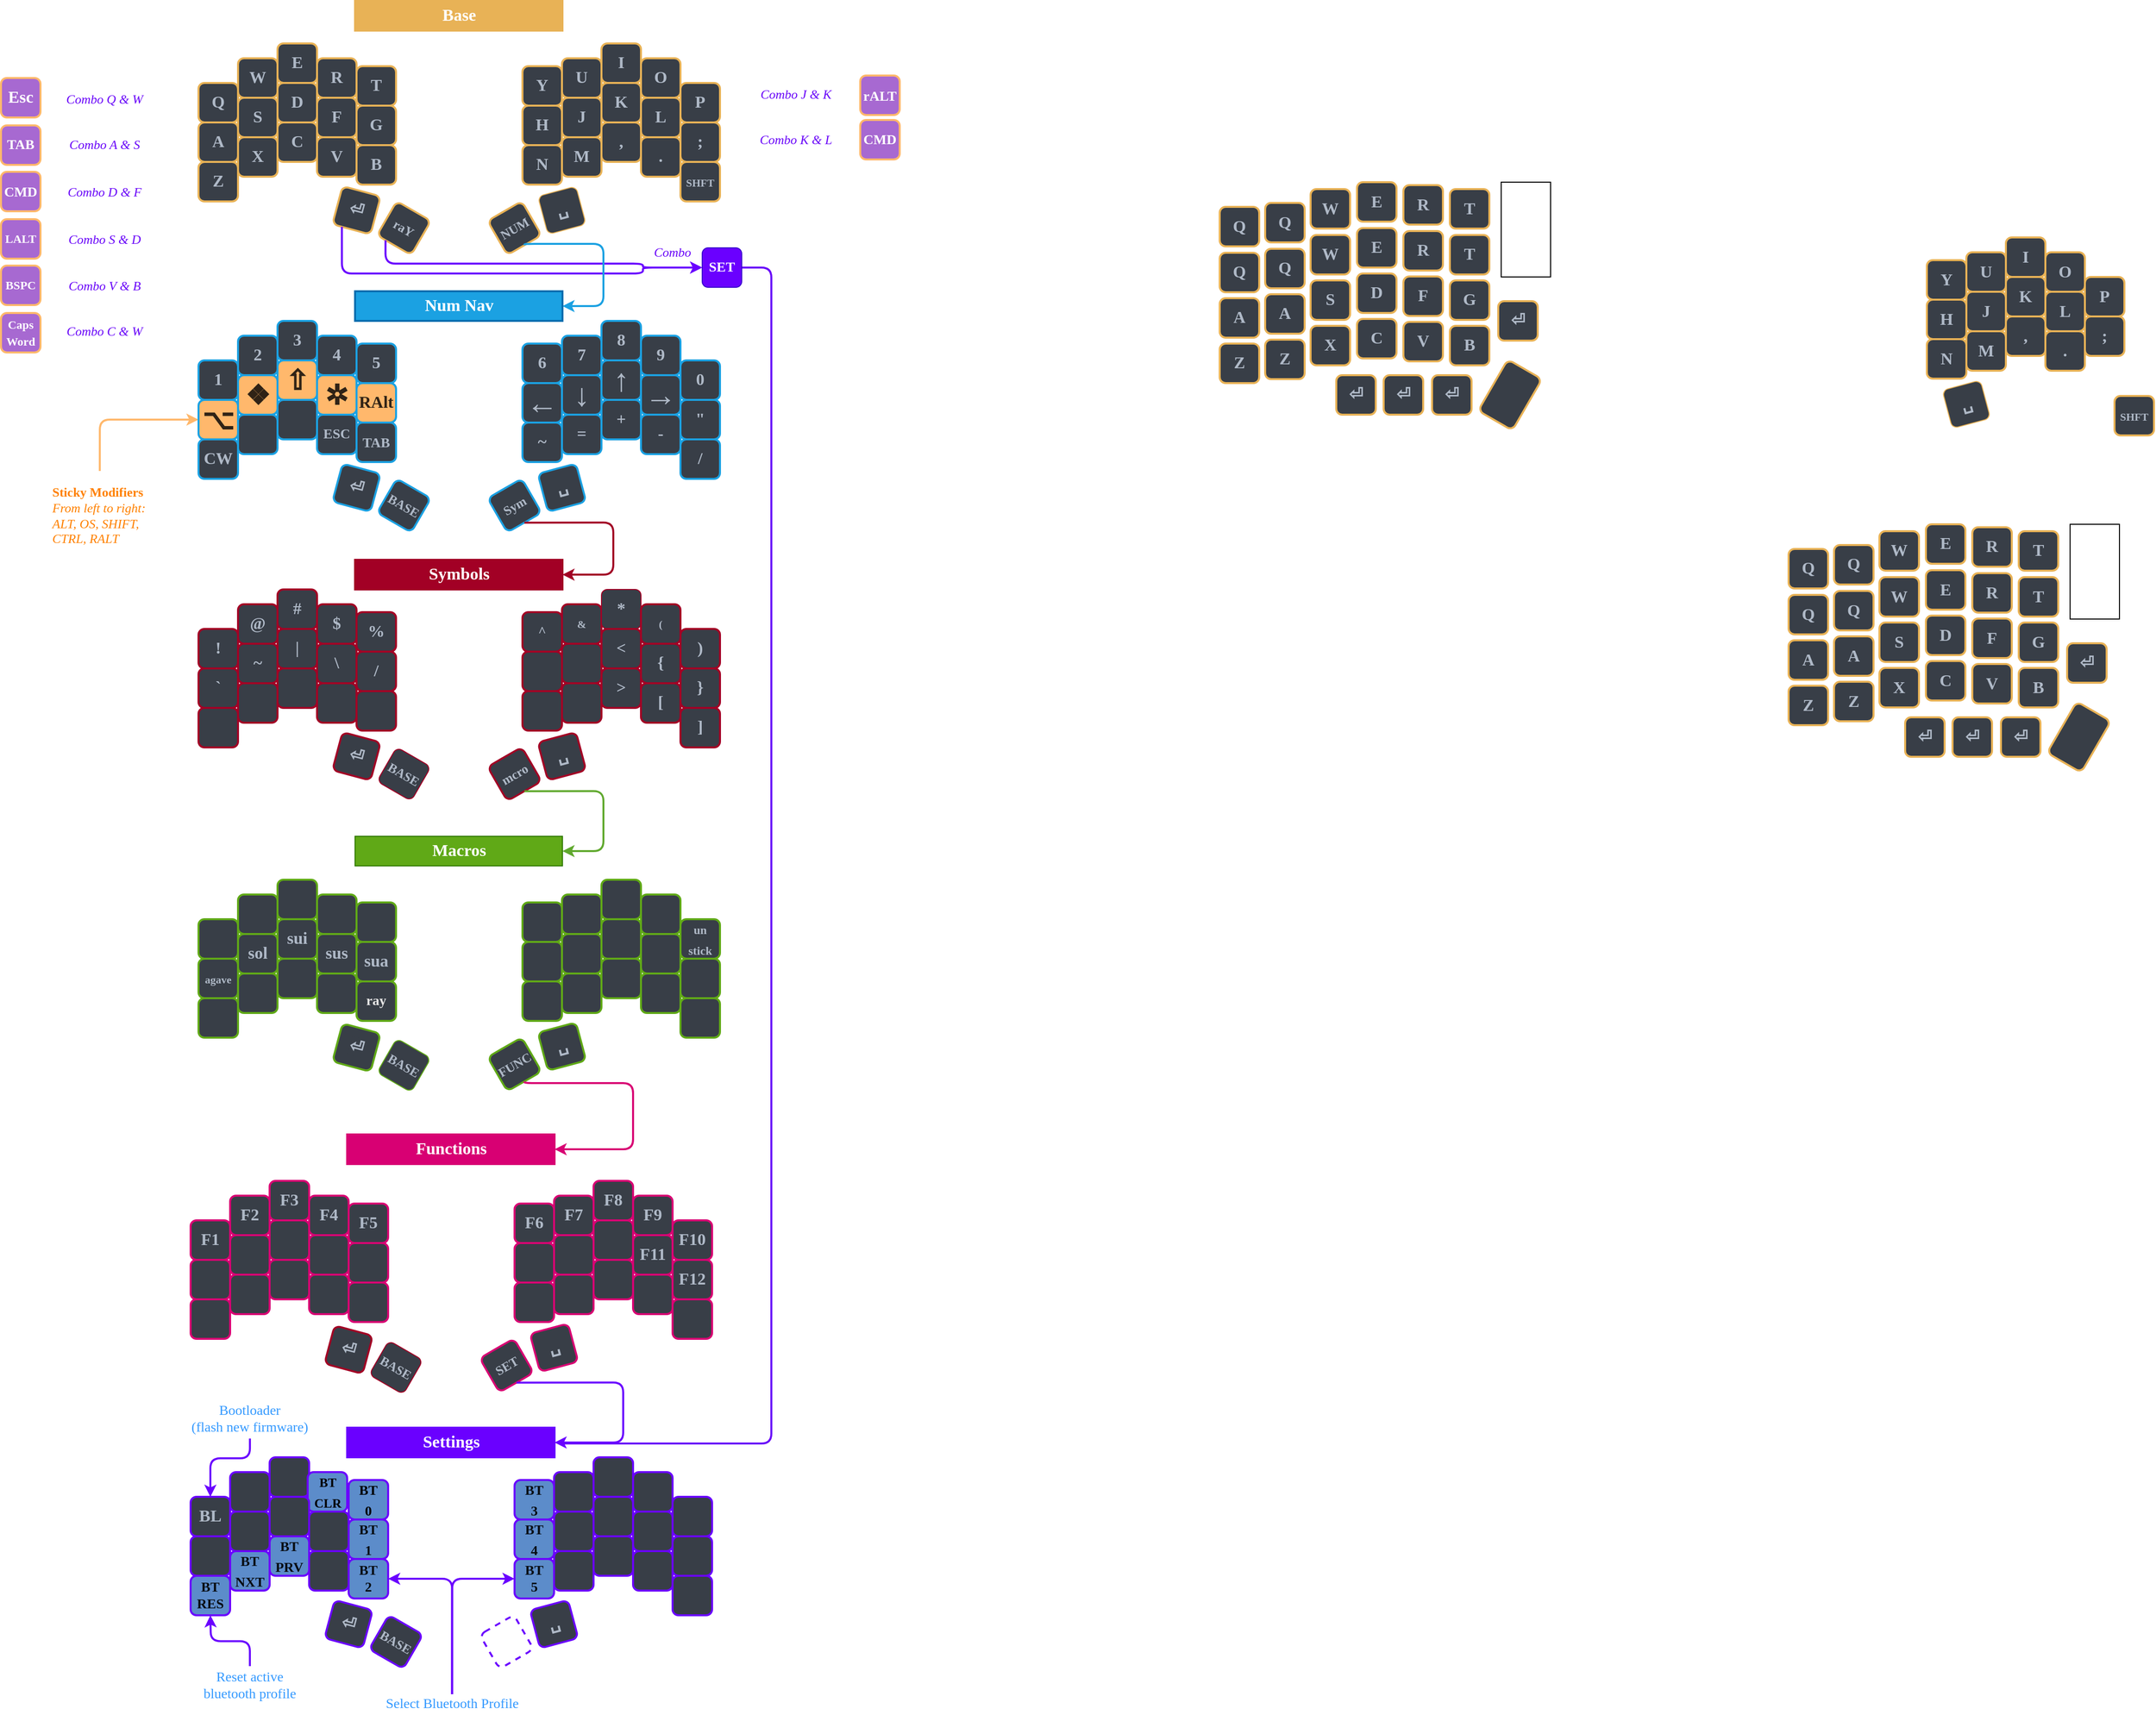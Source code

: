 <mxfile version="26.0.4">
  <diagram id="4mf2qkvwDCQgQ1x4O-1k" name="Page-1">
    <mxGraphModel dx="4190" dy="1920" grid="1" gridSize="10" guides="1" tooltips="1" connect="1" arrows="1" fold="1" page="1" pageScale="1" pageWidth="850" pageHeight="1100" math="0" shadow="0">
      <root>
        <mxCell id="0" />
        <mxCell id="1" parent="0" />
        <mxCell id="qOO70KsoDbuKheBEqoZG-1" value="Q" style="whiteSpace=wrap;html=1;aspect=fixed;fontSize=17;fontFamily=Verdana;fontStyle=1;fontColor=#AFB9C7;fillColor=#383E47;rounded=1;strokeColor=#E8B256;strokeWidth=2;" parent="1" vertex="1">
          <mxGeometry x="-640" y="153" width="40" height="40" as="geometry" />
        </mxCell>
        <mxCell id="qOO70KsoDbuKheBEqoZG-2" value="W" style="whiteSpace=wrap;html=1;aspect=fixed;fontSize=17;fontFamily=Verdana;fontStyle=1;fontColor=#AFB9C7;fillColor=#383E47;rounded=1;strokeColor=#E8B256;strokeWidth=2;" parent="1" vertex="1">
          <mxGeometry x="-600" y="128" width="40" height="40" as="geometry" />
        </mxCell>
        <mxCell id="qOO70KsoDbuKheBEqoZG-3" value="E" style="whiteSpace=wrap;html=1;aspect=fixed;fontSize=17;fontFamily=Verdana;fontStyle=1;fontColor=#AFB9C7;fillColor=#383E47;rounded=1;strokeColor=#E8B256;strokeWidth=2;" parent="1" vertex="1">
          <mxGeometry x="-560" y="113" width="40" height="40" as="geometry" />
        </mxCell>
        <mxCell id="qOO70KsoDbuKheBEqoZG-4" value="R" style="whiteSpace=wrap;html=1;aspect=fixed;fontSize=17;fontFamily=Verdana;fontStyle=1;fontColor=#AFB9C7;fillColor=#383E47;rounded=1;strokeColor=#E8B256;strokeWidth=2;" parent="1" vertex="1">
          <mxGeometry x="-520" y="128" width="40" height="40" as="geometry" />
        </mxCell>
        <mxCell id="qOO70KsoDbuKheBEqoZG-5" value="T" style="whiteSpace=wrap;html=1;aspect=fixed;fontSize=17;fontFamily=Verdana;fontStyle=1;fontColor=#AFB9C7;fillColor=#383E47;rounded=1;strokeColor=#E8B256;strokeWidth=2;" parent="1" vertex="1">
          <mxGeometry x="-480" y="136" width="40" height="40" as="geometry" />
        </mxCell>
        <mxCell id="qOO70KsoDbuKheBEqoZG-6" value="A" style="whiteSpace=wrap;html=1;aspect=fixed;fontSize=17;fontFamily=Verdana;fontStyle=1;fontColor=#AFB9C7;fillColor=#383E47;rounded=1;strokeColor=#E8B256;strokeWidth=2;" parent="1" vertex="1">
          <mxGeometry x="-640" y="193" width="40" height="40" as="geometry" />
        </mxCell>
        <mxCell id="qOO70KsoDbuKheBEqoZG-7" value="S" style="whiteSpace=wrap;html=1;aspect=fixed;fontSize=17;fontFamily=Verdana;fontStyle=1;fontColor=#AFB9C7;fillColor=#383E47;rounded=1;strokeColor=#E8B256;strokeWidth=2;" parent="1" vertex="1">
          <mxGeometry x="-600" y="168" width="40" height="40" as="geometry" />
        </mxCell>
        <mxCell id="qOO70KsoDbuKheBEqoZG-8" value="D" style="whiteSpace=wrap;html=1;aspect=fixed;fontSize=17;fontFamily=Verdana;fontStyle=1;fontColor=#AFB9C7;fillColor=#383E47;rounded=1;strokeColor=#E8B256;strokeWidth=2;" parent="1" vertex="1">
          <mxGeometry x="-560" y="153" width="40" height="40" as="geometry" />
        </mxCell>
        <mxCell id="qOO70KsoDbuKheBEqoZG-9" value="F" style="whiteSpace=wrap;html=1;aspect=fixed;fontSize=17;fontFamily=Verdana;fontStyle=1;fontColor=#AFB9C7;fillColor=#383E47;rounded=1;strokeColor=#E8B256;strokeWidth=2;" parent="1" vertex="1">
          <mxGeometry x="-520" y="168" width="40" height="40" as="geometry" />
        </mxCell>
        <mxCell id="qOO70KsoDbuKheBEqoZG-10" value="G" style="whiteSpace=wrap;html=1;aspect=fixed;fontSize=17;fontFamily=Verdana;fontStyle=1;fontColor=#AFB9C7;fillColor=#383E47;rounded=1;strokeColor=#E8B256;strokeWidth=2;" parent="1" vertex="1">
          <mxGeometry x="-480" y="176" width="40" height="40" as="geometry" />
        </mxCell>
        <mxCell id="qOO70KsoDbuKheBEqoZG-11" value="Z" style="whiteSpace=wrap;html=1;aspect=fixed;fontSize=17;fontFamily=Verdana;fontStyle=1;fontColor=#AFB9C7;fillColor=#383E47;rounded=1;strokeColor=#E8B256;strokeWidth=2;" parent="1" vertex="1">
          <mxGeometry x="-640" y="233" width="40" height="40" as="geometry" />
        </mxCell>
        <mxCell id="qOO70KsoDbuKheBEqoZG-12" value="X" style="whiteSpace=wrap;html=1;aspect=fixed;fontSize=17;fontFamily=Verdana;fontStyle=1;fontColor=#AFB9C7;fillColor=#383E47;rounded=1;strokeColor=#E8B256;strokeWidth=2;" parent="1" vertex="1">
          <mxGeometry x="-600" y="208" width="40" height="40" as="geometry" />
        </mxCell>
        <mxCell id="qOO70KsoDbuKheBEqoZG-13" value="C" style="whiteSpace=wrap;html=1;aspect=fixed;fontSize=17;fontFamily=Verdana;fontStyle=1;fontColor=#AFB9C7;fillColor=#383E47;rounded=1;strokeColor=#E8B256;strokeWidth=2;" parent="1" vertex="1">
          <mxGeometry x="-560" y="193" width="40" height="40" as="geometry" />
        </mxCell>
        <mxCell id="qOO70KsoDbuKheBEqoZG-14" value="V" style="whiteSpace=wrap;html=1;aspect=fixed;fontSize=17;fontFamily=Verdana;fontStyle=1;fontColor=#AFB9C7;fillColor=#383E47;rounded=1;strokeColor=#E8B256;strokeWidth=2;" parent="1" vertex="1">
          <mxGeometry x="-520" y="208" width="40" height="40" as="geometry" />
        </mxCell>
        <mxCell id="qOO70KsoDbuKheBEqoZG-15" value="B" style="whiteSpace=wrap;html=1;aspect=fixed;fontSize=17;fontFamily=Verdana;fontStyle=1;fontColor=#AFB9C7;fillColor=#383E47;rounded=1;strokeColor=#E8B256;strokeWidth=2;" parent="1" vertex="1">
          <mxGeometry x="-480" y="216" width="40" height="40" as="geometry" />
        </mxCell>
        <mxCell id="qOO70KsoDbuKheBEqoZG-16" value="&lt;font style=&quot;font-size: 14px;&quot;&gt;&lt;span style=&quot;font-size: 17px;&quot;&gt;⏎&lt;/span&gt;&lt;br&gt;&lt;/font&gt;" style="whiteSpace=wrap;html=1;aspect=fixed;rotation=15;fontSize=17;fontFamily=Verdana;fontStyle=1;fillColor=#383E47;strokeColor=#E8B256;fontColor=#AFB9C7;rounded=1;strokeWidth=2;" parent="1" vertex="1">
          <mxGeometry x="-500" y="262" width="40" height="40" as="geometry" />
        </mxCell>
        <mxCell id="qOO70KsoDbuKheBEqoZG-17" value="&lt;div style=&quot;&quot;&gt;&lt;font style=&quot;font-size: 13px;&quot;&gt;raY&lt;/font&gt;&lt;/div&gt;" style="whiteSpace=wrap;html=1;aspect=fixed;rotation=30;fontSize=17;fontFamily=Verdana;fontStyle=1;fontColor=#AFB9C7;fillColor=#383E47;rounded=1;strokeColor=#E8B256;strokeWidth=2;" parent="1" vertex="1">
          <mxGeometry x="-452" y="280" width="40" height="40" as="geometry" />
        </mxCell>
        <mxCell id="qOO70KsoDbuKheBEqoZG-18" value="Y" style="whiteSpace=wrap;html=1;aspect=fixed;fontSize=17;fontFamily=Verdana;fontStyle=1;fontColor=#AFB9C7;fillColor=#383E47;rounded=1;strokeColor=#E8B256;strokeWidth=2;" parent="1" vertex="1">
          <mxGeometry x="-312" y="136" width="40" height="40" as="geometry" />
        </mxCell>
        <mxCell id="qOO70KsoDbuKheBEqoZG-19" value="U" style="whiteSpace=wrap;html=1;aspect=fixed;fontSize=17;fontFamily=Verdana;fontStyle=1;fontColor=#AFB9C7;fillColor=#383E47;rounded=1;strokeColor=#E8B256;strokeWidth=2;" parent="1" vertex="1">
          <mxGeometry x="-272" y="128" width="40" height="40" as="geometry" />
        </mxCell>
        <mxCell id="qOO70KsoDbuKheBEqoZG-20" value="I" style="whiteSpace=wrap;html=1;aspect=fixed;fontSize=17;fontFamily=Verdana;fontStyle=1;fontColor=#AFB9C7;fillColor=#383E47;rounded=1;strokeColor=#E8B256;strokeWidth=2;" parent="1" vertex="1">
          <mxGeometry x="-232" y="113" width="40" height="40" as="geometry" />
        </mxCell>
        <mxCell id="qOO70KsoDbuKheBEqoZG-21" value="O" style="whiteSpace=wrap;html=1;aspect=fixed;fontSize=17;fontFamily=Verdana;fontStyle=1;fontColor=#AFB9C7;fillColor=#383E47;rounded=1;strokeColor=#E8B256;strokeWidth=2;" parent="1" vertex="1">
          <mxGeometry x="-192" y="128" width="40" height="40" as="geometry" />
        </mxCell>
        <mxCell id="qOO70KsoDbuKheBEqoZG-22" value="P" style="whiteSpace=wrap;html=1;aspect=fixed;fontSize=17;fontFamily=Verdana;fontStyle=1;fontColor=#AFB9C7;fillColor=#383E47;rounded=1;strokeColor=#E8B256;strokeWidth=2;" parent="1" vertex="1">
          <mxGeometry x="-152" y="153" width="40" height="40" as="geometry" />
        </mxCell>
        <mxCell id="qOO70KsoDbuKheBEqoZG-23" value="H" style="whiteSpace=wrap;html=1;aspect=fixed;fontSize=17;fontFamily=Verdana;fontStyle=1;fontColor=#AFB9C7;fillColor=#383E47;rounded=1;strokeColor=#E8B256;strokeWidth=2;" parent="1" vertex="1">
          <mxGeometry x="-312" y="176" width="40" height="40" as="geometry" />
        </mxCell>
        <mxCell id="qOO70KsoDbuKheBEqoZG-24" value="J" style="whiteSpace=wrap;html=1;aspect=fixed;fontSize=17;fontFamily=Verdana;fontStyle=1;fontColor=#AFB9C7;fillColor=#383E47;rounded=1;strokeColor=#E8B256;strokeWidth=2;" parent="1" vertex="1">
          <mxGeometry x="-272" y="168" width="40" height="40" as="geometry" />
        </mxCell>
        <mxCell id="qOO70KsoDbuKheBEqoZG-25" value="K" style="whiteSpace=wrap;html=1;aspect=fixed;fontSize=17;fontFamily=Verdana;fontStyle=1;fontColor=#AFB9C7;fillColor=#383E47;rounded=1;strokeColor=#E8B256;strokeWidth=2;" parent="1" vertex="1">
          <mxGeometry x="-232" y="153" width="40" height="40" as="geometry" />
        </mxCell>
        <mxCell id="qOO70KsoDbuKheBEqoZG-26" value="L" style="whiteSpace=wrap;html=1;aspect=fixed;fontSize=17;fontFamily=Verdana;fontStyle=1;fontColor=#AFB9C7;fillColor=#383E47;rounded=1;strokeColor=#E8B256;strokeWidth=2;" parent="1" vertex="1">
          <mxGeometry x="-192" y="168" width="40" height="40" as="geometry" />
        </mxCell>
        <mxCell id="qOO70KsoDbuKheBEqoZG-27" value=";" style="whiteSpace=wrap;html=1;aspect=fixed;fontSize=17;fontFamily=Verdana;fontStyle=1;fontColor=#AFB9C7;fillColor=#383E47;rounded=1;strokeColor=#E8B256;strokeWidth=2;" parent="1" vertex="1">
          <mxGeometry x="-152" y="193" width="40" height="40" as="geometry" />
        </mxCell>
        <mxCell id="qOO70KsoDbuKheBEqoZG-28" value="N" style="whiteSpace=wrap;html=1;aspect=fixed;fontSize=17;fontFamily=Verdana;fontStyle=1;fontColor=#AFB9C7;fillColor=#383E47;rounded=1;strokeColor=#E8B256;strokeWidth=2;" parent="1" vertex="1">
          <mxGeometry x="-312" y="216" width="40" height="40" as="geometry" />
        </mxCell>
        <mxCell id="qOO70KsoDbuKheBEqoZG-29" value="M" style="whiteSpace=wrap;html=1;aspect=fixed;fontSize=17;fontFamily=Verdana;fontStyle=1;fontColor=#AFB9C7;fillColor=#383E47;rounded=1;strokeColor=#E8B256;strokeWidth=2;" parent="1" vertex="1">
          <mxGeometry x="-272" y="208" width="40" height="40" as="geometry" />
        </mxCell>
        <mxCell id="qOO70KsoDbuKheBEqoZG-30" value="," style="whiteSpace=wrap;html=1;aspect=fixed;fontSize=17;fontFamily=Verdana;fontStyle=1;fontColor=#AFB9C7;fillColor=#383E47;rounded=1;strokeColor=#E8B256;strokeWidth=2;" parent="1" vertex="1">
          <mxGeometry x="-232" y="193" width="40" height="40" as="geometry" />
        </mxCell>
        <mxCell id="qOO70KsoDbuKheBEqoZG-31" value="." style="whiteSpace=wrap;html=1;aspect=fixed;fontSize=17;fontFamily=Verdana;fontStyle=1;fontColor=#AFB9C7;fillColor=#383E47;rounded=1;strokeColor=#E8B256;strokeWidth=2;" parent="1" vertex="1">
          <mxGeometry x="-192" y="208" width="40" height="40" as="geometry" />
        </mxCell>
        <mxCell id="qOO70KsoDbuKheBEqoZG-32" value="&lt;font style=&quot;font-size: 11px;&quot;&gt;SHFT&lt;/font&gt;" style="whiteSpace=wrap;html=1;aspect=fixed;fontSize=17;fontFamily=Verdana;fontStyle=1;fontColor=#AFB9C7;fillColor=#383E47;rounded=1;strokeColor=#E8B256;strokeWidth=2;" parent="1" vertex="1">
          <mxGeometry x="-152" y="233" width="40" height="40" as="geometry" />
        </mxCell>
        <mxCell id="qOO70KsoDbuKheBEqoZG-245" style="edgeStyle=orthogonalEdgeStyle;rounded=1;orthogonalLoop=1;jettySize=auto;html=1;exitX=0.25;exitY=1;exitDx=0;exitDy=0;entryX=0;entryY=0.5;entryDx=0;entryDy=0;fontFamily=Verdana;fontSize=14;fontColor=#6906F9;strokeColor=#6A00FF;strokeWidth=2;" parent="1" source="qOO70KsoDbuKheBEqoZG-16" target="qOO70KsoDbuKheBEqoZG-145" edge="1">
          <mxGeometry relative="1" as="geometry">
            <Array as="points">
              <mxPoint x="-495" y="346" />
              <mxPoint x="-190" y="346" />
              <mxPoint x="-190" y="340" />
            </Array>
          </mxGeometry>
        </mxCell>
        <mxCell id="qOO70KsoDbuKheBEqoZG-33" value="&lt;font style=&quot;font-size: 13px;&quot;&gt;NUM&lt;/font&gt;" style="whiteSpace=wrap;html=1;aspect=fixed;rotation=-30;fontSize=17;fontFamily=Verdana;fontStyle=1;fontColor=#AFB9C7;fillColor=#383E47;rounded=1;strokeColor=#E8B256;strokeWidth=2;" parent="1" vertex="1">
          <mxGeometry x="-340" y="280" width="40" height="40" as="geometry" />
        </mxCell>
        <mxCell id="qOO70KsoDbuKheBEqoZG-246" style="edgeStyle=orthogonalEdgeStyle;rounded=1;orthogonalLoop=1;jettySize=auto;html=1;exitX=0.25;exitY=1;exitDx=0;exitDy=0;entryX=0;entryY=0.5;entryDx=0;entryDy=0;fontFamily=Verdana;fontSize=14;fontColor=#6906F9;strokeColor=#6A00FF;strokeWidth=2;" parent="1" source="qOO70KsoDbuKheBEqoZG-17" target="qOO70KsoDbuKheBEqoZG-145" edge="1">
          <mxGeometry relative="1" as="geometry">
            <Array as="points">
              <mxPoint x="-451" y="336" />
              <mxPoint x="-190" y="336" />
              <mxPoint x="-190" y="340" />
            </Array>
          </mxGeometry>
        </mxCell>
        <mxCell id="CXPlqL_InlzVmIfdUQnU-1" style="edgeStyle=orthogonalEdgeStyle;rounded=1;orthogonalLoop=1;jettySize=auto;html=1;entryX=1;entryY=0.5;entryDx=0;entryDy=0;fontSize=14;strokeColor=#1BA1E2;strokeWidth=2;exitX=0.5;exitY=1;exitDx=0;exitDy=0;" parent="1" source="qOO70KsoDbuKheBEqoZG-33" target="qOO70KsoDbuKheBEqoZG-70" edge="1">
          <mxGeometry relative="1" as="geometry">
            <Array as="points">
              <mxPoint x="-310" y="316" />
              <mxPoint x="-230" y="316" />
              <mxPoint x="-230" y="379" />
            </Array>
            <mxPoint x="-10" y="336" as="sourcePoint" />
          </mxGeometry>
        </mxCell>
        <mxCell id="qOO70KsoDbuKheBEqoZG-34" value="&lt;span style=&quot;color: rgb(175, 185, 199);&quot;&gt;␣&lt;/span&gt;" style="whiteSpace=wrap;html=1;aspect=fixed;rotation=-15;fontSize=17;fontFamily=Verdana;fontStyle=1;fillColor=#383E47;strokeColor=#E8B256;fontColor=#ffffff;rounded=1;labelBackgroundColor=none;" parent="1" vertex="1">
          <mxGeometry x="-292" y="262" width="40" height="40" as="geometry" />
        </mxCell>
        <mxCell id="qOO70KsoDbuKheBEqoZG-35" value="&lt;b&gt;&lt;font color=&quot;#ffffff&quot;&gt;Base&lt;/font&gt;&lt;/b&gt;" style="rounded=0;whiteSpace=wrap;html=1;fontFamily=Verdana;fontSize=17;fontColor=#AFB9C7;fillColor=#E8B256;strokeColor=#E8B256;strokeWidth=2;" parent="1" vertex="1">
          <mxGeometry x="-481.5" y="70" width="210" height="30" as="geometry" />
        </mxCell>
        <mxCell id="qOO70KsoDbuKheBEqoZG-36" value="1" style="whiteSpace=wrap;html=1;aspect=fixed;fontSize=17;fontFamily=Verdana;fontStyle=1;fontColor=#AFB9C7;fillColor=#383E47;rounded=1;strokeColor=#1BA1E2;strokeWidth=2;" parent="1" vertex="1">
          <mxGeometry x="-640" y="434" width="40" height="40" as="geometry" />
        </mxCell>
        <mxCell id="qOO70KsoDbuKheBEqoZG-37" value="2" style="whiteSpace=wrap;html=1;aspect=fixed;fontSize=17;fontFamily=Verdana;fontStyle=1;fontColor=#AFB9C7;fillColor=#383E47;rounded=1;strokeColor=#1BA1E2;strokeWidth=2;" parent="1" vertex="1">
          <mxGeometry x="-600" y="409" width="40" height="40" as="geometry" />
        </mxCell>
        <mxCell id="qOO70KsoDbuKheBEqoZG-38" value="3" style="whiteSpace=wrap;html=1;aspect=fixed;fontSize=17;fontFamily=Verdana;fontStyle=1;fontColor=#AFB9C7;fillColor=#383E47;rounded=1;strokeColor=#1BA1E2;strokeWidth=2;" parent="1" vertex="1">
          <mxGeometry x="-560" y="394" width="40" height="40" as="geometry" />
        </mxCell>
        <mxCell id="qOO70KsoDbuKheBEqoZG-39" value="4" style="whiteSpace=wrap;html=1;aspect=fixed;fontSize=17;fontFamily=Verdana;fontStyle=1;fontColor=#AFB9C7;fillColor=#383E47;rounded=1;strokeColor=#1BA1E2;strokeWidth=2;" parent="1" vertex="1">
          <mxGeometry x="-520" y="409" width="40" height="40" as="geometry" />
        </mxCell>
        <mxCell id="qOO70KsoDbuKheBEqoZG-40" value="5" style="whiteSpace=wrap;html=1;aspect=fixed;fontSize=17;fontFamily=Verdana;fontStyle=1;fontColor=#AFB9C7;fillColor=#383E47;rounded=1;strokeColor=#1BA1E2;strokeWidth=2;" parent="1" vertex="1">
          <mxGeometry x="-480" y="417" width="40" height="40" as="geometry" />
        </mxCell>
        <mxCell id="qOO70KsoDbuKheBEqoZG-46" value="CW" style="whiteSpace=wrap;html=1;aspect=fixed;fontSize=17;fontFamily=Verdana;fontStyle=1;fontColor=#AFB9C7;fillColor=#383E47;rounded=1;strokeColor=#1BA1E2;strokeWidth=2;" parent="1" vertex="1">
          <mxGeometry x="-640" y="514" width="40" height="40" as="geometry" />
        </mxCell>
        <mxCell id="qOO70KsoDbuKheBEqoZG-47" value="" style="whiteSpace=wrap;html=1;aspect=fixed;fontSize=17;fontFamily=Verdana;fontStyle=1;fontColor=#AFB9C7;fillColor=#383E47;rounded=1;strokeColor=#1BA1E2;strokeWidth=2;" parent="1" vertex="1">
          <mxGeometry x="-600" y="489" width="40" height="40" as="geometry" />
        </mxCell>
        <mxCell id="qOO70KsoDbuKheBEqoZG-48" value="" style="whiteSpace=wrap;html=1;aspect=fixed;fontSize=17;fontFamily=Verdana;fontStyle=1;fontColor=#AFB9C7;fillColor=#383E47;rounded=1;strokeColor=#1BA1E2;strokeWidth=2;" parent="1" vertex="1">
          <mxGeometry x="-560" y="474" width="40" height="40" as="geometry" />
        </mxCell>
        <mxCell id="qOO70KsoDbuKheBEqoZG-49" value="ESC" style="whiteSpace=wrap;html=1;aspect=fixed;fontSize=14;fontFamily=Verdana;fontStyle=1;fontColor=#AFB9C7;fillColor=#383E47;rounded=1;strokeColor=#1BA1E2;strokeWidth=2;" parent="1" vertex="1">
          <mxGeometry x="-520" y="489" width="40" height="40" as="geometry" />
        </mxCell>
        <mxCell id="qOO70KsoDbuKheBEqoZG-50" value="&lt;font style=&quot;font-size: 14px;&quot;&gt;TAB&lt;/font&gt;" style="whiteSpace=wrap;html=1;aspect=fixed;fontSize=17;fontFamily=Verdana;fontStyle=1;fontColor=#AFB9C7;fillColor=#383E47;rounded=1;strokeColor=#1BA1E2;strokeWidth=2;" parent="1" vertex="1">
          <mxGeometry x="-480" y="497" width="40" height="40" as="geometry" />
        </mxCell>
        <mxCell id="qOO70KsoDbuKheBEqoZG-51" value="&lt;span style=&quot;color: rgb(175, 185, 199); font-size: 17px;&quot;&gt;⏎&lt;/span&gt;" style="whiteSpace=wrap;html=1;aspect=fixed;rotation=15;fontSize=14;fontFamily=Verdana;fontStyle=1;fontColor=#FFFFFF;fillColor=#383E47;strokeColor=#1BA1E2;rounded=1;strokeWidth=2;" parent="1" vertex="1">
          <mxGeometry x="-500" y="543" width="40" height="40" as="geometry" />
        </mxCell>
        <mxCell id="qOO70KsoDbuKheBEqoZG-52" value="&lt;font style=&quot;font-size: 13px;&quot;&gt;BASE&lt;/font&gt;" style="whiteSpace=wrap;html=1;aspect=fixed;rotation=30;fontSize=17;fontFamily=Verdana;fontStyle=1;fontColor=#AFB9C7;fillColor=#383E47;strokeColor=#1BA1E2;rounded=1;strokeWidth=2;" parent="1" vertex="1">
          <mxGeometry x="-452" y="561" width="40" height="40" as="geometry" />
        </mxCell>
        <mxCell id="qOO70KsoDbuKheBEqoZG-53" value="6" style="whiteSpace=wrap;html=1;aspect=fixed;fontSize=17;fontFamily=Verdana;fontStyle=1;fontColor=#AFB9C7;fillColor=#383E47;rounded=1;strokeColor=#1BA1E2;strokeWidth=2;" parent="1" vertex="1">
          <mxGeometry x="-312" y="417" width="40" height="40" as="geometry" />
        </mxCell>
        <mxCell id="qOO70KsoDbuKheBEqoZG-54" value="7" style="whiteSpace=wrap;html=1;aspect=fixed;fontSize=17;fontFamily=Verdana;fontStyle=1;fontColor=#AFB9C7;fillColor=#383E47;rounded=1;strokeColor=#1BA1E2;strokeWidth=2;" parent="1" vertex="1">
          <mxGeometry x="-272" y="409" width="40" height="40" as="geometry" />
        </mxCell>
        <mxCell id="qOO70KsoDbuKheBEqoZG-55" value="8" style="whiteSpace=wrap;html=1;aspect=fixed;fontSize=17;fontFamily=Verdana;fontStyle=1;fontColor=#AFB9C7;fillColor=#383E47;rounded=1;strokeColor=#1BA1E2;strokeWidth=2;" parent="1" vertex="1">
          <mxGeometry x="-232" y="394" width="40" height="40" as="geometry" />
        </mxCell>
        <mxCell id="qOO70KsoDbuKheBEqoZG-56" value="9" style="whiteSpace=wrap;html=1;aspect=fixed;fontSize=17;fontFamily=Verdana;fontStyle=1;fontColor=#AFB9C7;fillColor=#383E47;rounded=1;strokeColor=#1BA1E2;strokeWidth=2;" parent="1" vertex="1">
          <mxGeometry x="-192" y="409" width="40" height="40" as="geometry" />
        </mxCell>
        <mxCell id="qOO70KsoDbuKheBEqoZG-57" value="0" style="whiteSpace=wrap;html=1;aspect=fixed;fontSize=17;fontFamily=Verdana;fontStyle=1;fontColor=#AFB9C7;fillColor=#383E47;rounded=1;strokeColor=#1BA1E2;strokeWidth=2;" parent="1" vertex="1">
          <mxGeometry x="-152" y="434" width="40" height="40" as="geometry" />
        </mxCell>
        <mxCell id="qOO70KsoDbuKheBEqoZG-58" value="&lt;span style=&quot;font-family: &amp;quot;segoe ui emoji&amp;quot;, &amp;quot;apple color emoji&amp;quot;, &amp;quot;noto color emoji&amp;quot;; font-size: 32px;&quot;&gt;←&lt;/span&gt;" style="whiteSpace=wrap;html=1;aspect=fixed;fontSize=17;fontFamily=Verdana;fontStyle=1;fontColor=#AFB9C7;fillColor=#383E47;rounded=1;strokeColor=#1BA1E2;strokeWidth=2;" parent="1" vertex="1">
          <mxGeometry x="-312" y="457" width="40" height="40" as="geometry" />
        </mxCell>
        <mxCell id="qOO70KsoDbuKheBEqoZG-59" value="&lt;span style=&quot;font-family: &amp;quot;segoe ui emoji&amp;quot;, &amp;quot;apple color emoji&amp;quot;, &amp;quot;noto color emoji&amp;quot;; font-size: 32px;&quot;&gt;↓&lt;/span&gt;" style="whiteSpace=wrap;html=1;aspect=fixed;fontSize=17;fontFamily=Verdana;fontStyle=1;fontColor=#AFB9C7;fillColor=#383E47;rounded=1;strokeColor=#1BA1E2;strokeWidth=2;" parent="1" vertex="1">
          <mxGeometry x="-272" y="449" width="40" height="40" as="geometry" />
        </mxCell>
        <mxCell id="qOO70KsoDbuKheBEqoZG-60" value="&lt;span style=&quot;font-family: &amp;quot;segoe ui emoji&amp;quot;, &amp;quot;apple color emoji&amp;quot;, &amp;quot;noto color emoji&amp;quot;; font-size: 32px;&quot;&gt;↑&lt;/span&gt;" style="whiteSpace=wrap;html=1;aspect=fixed;fontSize=17;fontFamily=Verdana;fontStyle=1;fontColor=#AFB9C7;fillColor=#383E47;rounded=1;strokeColor=#1BA1E2;strokeWidth=2;" parent="1" vertex="1">
          <mxGeometry x="-232" y="434" width="40" height="40" as="geometry" />
        </mxCell>
        <mxCell id="qOO70KsoDbuKheBEqoZG-61" value="&lt;span style=&quot;font-family: &amp;quot;segoe ui emoji&amp;quot;, &amp;quot;apple color emoji&amp;quot;, &amp;quot;noto color emoji&amp;quot;; font-size: 32px;&quot;&gt;→&lt;/span&gt;" style="whiteSpace=wrap;html=1;aspect=fixed;fontSize=17;fontFamily=Verdana;fontStyle=1;fontColor=#AFB9C7;fillColor=#383E47;rounded=1;strokeColor=#1BA1E2;strokeWidth=2;" parent="1" vertex="1">
          <mxGeometry x="-192" y="449" width="40" height="40" as="geometry" />
        </mxCell>
        <mxCell id="qOO70KsoDbuKheBEqoZG-62" value="&quot;" style="whiteSpace=wrap;html=1;aspect=fixed;fontSize=17;fontFamily=Verdana;fontStyle=1;fontColor=#AFB9C7;fillColor=#383E47;rounded=1;strokeColor=#1BA1E2;strokeWidth=2;" parent="1" vertex="1">
          <mxGeometry x="-152" y="474" width="40" height="40" as="geometry" />
        </mxCell>
        <mxCell id="qOO70KsoDbuKheBEqoZG-63" value="~" style="whiteSpace=wrap;html=1;aspect=fixed;fontSize=17;fontFamily=Verdana;fontStyle=1;fontColor=#AFB9C7;fillColor=#383E47;rounded=1;strokeColor=#1BA1E2;strokeWidth=2;" parent="1" vertex="1">
          <mxGeometry x="-312" y="497" width="40" height="40" as="geometry" />
        </mxCell>
        <mxCell id="qOO70KsoDbuKheBEqoZG-64" value="=" style="whiteSpace=wrap;html=1;aspect=fixed;fontSize=17;fontFamily=Verdana;fontStyle=1;fontColor=#AFB9C7;fillColor=#383E47;rounded=1;strokeColor=#1BA1E2;strokeWidth=2;" parent="1" vertex="1">
          <mxGeometry x="-272" y="489" width="40" height="40" as="geometry" />
        </mxCell>
        <mxCell id="qOO70KsoDbuKheBEqoZG-65" value="+" style="whiteSpace=wrap;html=1;aspect=fixed;fontSize=17;fontFamily=Verdana;fontStyle=1;fontColor=#AFB9C7;fillColor=#383E47;rounded=1;strokeColor=#1BA1E2;strokeWidth=2;" parent="1" vertex="1">
          <mxGeometry x="-232" y="474" width="40" height="40" as="geometry" />
        </mxCell>
        <mxCell id="qOO70KsoDbuKheBEqoZG-66" value="-" style="whiteSpace=wrap;html=1;aspect=fixed;fontSize=17;fontFamily=Verdana;fontStyle=1;fontColor=#AFB9C7;fillColor=#383E47;rounded=1;strokeColor=#1BA1E2;strokeWidth=2;" parent="1" vertex="1">
          <mxGeometry x="-192" y="489" width="40" height="40" as="geometry" />
        </mxCell>
        <mxCell id="qOO70KsoDbuKheBEqoZG-67" value="/" style="whiteSpace=wrap;html=1;aspect=fixed;fontSize=17;fontFamily=Verdana;fontStyle=1;fontColor=#AFB9C7;fillColor=#383E47;rounded=1;strokeColor=#1BA1E2;strokeWidth=2;" parent="1" vertex="1">
          <mxGeometry x="-152" y="514" width="40" height="40" as="geometry" />
        </mxCell>
        <mxCell id="qOO70KsoDbuKheBEqoZG-68" value="&lt;font style=&quot;font-size: 13px;&quot;&gt;Sym&lt;/font&gt;" style="whiteSpace=wrap;html=1;aspect=fixed;rotation=-30;fontSize=17;fontFamily=Verdana;fontStyle=1;fontColor=#AFB9C7;fillColor=#383E47;rounded=1;strokeColor=#1BA1E2;strokeWidth=2;" parent="1" vertex="1">
          <mxGeometry x="-340" y="561" width="40" height="40" as="geometry" />
        </mxCell>
        <mxCell id="CXPlqL_InlzVmIfdUQnU-5" style="edgeStyle=orthogonalEdgeStyle;rounded=1;orthogonalLoop=1;jettySize=auto;html=1;entryX=1;entryY=0.5;entryDx=0;entryDy=0;strokeColor=#A20025;strokeWidth=2;fontSize=14;fontColor=#AFB9C7;exitX=0.5;exitY=1;exitDx=0;exitDy=0;" parent="1" source="qOO70KsoDbuKheBEqoZG-68" target="qOO70KsoDbuKheBEqoZG-140" edge="1">
          <mxGeometry relative="1" as="geometry">
            <Array as="points">
              <mxPoint x="-220" y="598" />
              <mxPoint x="-220" y="651" />
            </Array>
          </mxGeometry>
        </mxCell>
        <mxCell id="qOO70KsoDbuKheBEqoZG-69" value="&lt;span style=&quot;color: rgb(175, 185, 199); font-size: 17px;&quot;&gt;␣&lt;/span&gt;" style="whiteSpace=wrap;html=1;aspect=fixed;rotation=-15;fontSize=14;fontFamily=Verdana;fontStyle=1;fontColor=#FFFFFF;fillColor=#383E47;strokeColor=#1BA1E2;shadow=0;sketch=0;rounded=1;glass=0;strokeWidth=2;" parent="1" vertex="1">
          <mxGeometry x="-292" y="543" width="40" height="40" as="geometry" />
        </mxCell>
        <mxCell id="qOO70KsoDbuKheBEqoZG-70" value="&lt;b&gt;Num Nav&lt;/b&gt;" style="rounded=0;whiteSpace=wrap;html=1;fontFamily=Verdana;fontSize=17;fillColor=#1BA1E2;strokeColor=#006EAF;fontStyle=0;fontColor=#ffffff;strokeWidth=2;" parent="1" vertex="1">
          <mxGeometry x="-481.5" y="364" width="210" height="30" as="geometry" />
        </mxCell>
        <mxCell id="qOO70KsoDbuKheBEqoZG-106" value="!" style="whiteSpace=wrap;html=1;aspect=fixed;fontSize=17;fontFamily=Verdana;fontStyle=1;fontColor=#AFB9C7;fillColor=#383E47;rounded=1;strokeColor=#A20025;strokeWidth=2;" parent="1" vertex="1">
          <mxGeometry x="-640" y="706" width="40" height="40" as="geometry" />
        </mxCell>
        <mxCell id="qOO70KsoDbuKheBEqoZG-107" value="@" style="whiteSpace=wrap;html=1;aspect=fixed;fontSize=17;fontFamily=Verdana;fontStyle=1;fontColor=#AFB9C7;fillColor=#383E47;rounded=1;strokeColor=#A20025;strokeWidth=2;" parent="1" vertex="1">
          <mxGeometry x="-600" y="681" width="40" height="40" as="geometry" />
        </mxCell>
        <mxCell id="qOO70KsoDbuKheBEqoZG-108" value="#" style="whiteSpace=wrap;html=1;aspect=fixed;fontSize=17;fontFamily=Verdana;fontStyle=1;fontColor=#AFB9C7;fillColor=#383E47;rounded=1;strokeColor=#A20025;strokeWidth=2;" parent="1" vertex="1">
          <mxGeometry x="-560" y="666" width="40" height="40" as="geometry" />
        </mxCell>
        <mxCell id="qOO70KsoDbuKheBEqoZG-109" value="$" style="whiteSpace=wrap;html=1;aspect=fixed;fontSize=17;fontFamily=Verdana;fontStyle=1;fontColor=#AFB9C7;fillColor=#383E47;rounded=1;strokeColor=#A20025;strokeWidth=2;" parent="1" vertex="1">
          <mxGeometry x="-520" y="681" width="40" height="40" as="geometry" />
        </mxCell>
        <mxCell id="qOO70KsoDbuKheBEqoZG-110" value="%" style="whiteSpace=wrap;html=1;aspect=fixed;fontSize=17;fontFamily=Verdana;fontStyle=1;fontColor=#AFB9C7;fillColor=#383E47;rounded=1;strokeColor=#A20025;strokeWidth=2;" parent="1" vertex="1">
          <mxGeometry x="-480" y="689" width="40" height="40" as="geometry" />
        </mxCell>
        <mxCell id="qOO70KsoDbuKheBEqoZG-111" value="&lt;span style=&quot;&quot;&gt;`&lt;/span&gt;" style="whiteSpace=wrap;html=1;aspect=fixed;fontSize=17;fontFamily=Verdana;fontStyle=1;fillColor=#383E47;strokeColor=#A20025;fontColor=#AFB9C7;rounded=1;strokeWidth=2;" parent="1" vertex="1">
          <mxGeometry x="-640" y="746" width="40" height="40" as="geometry" />
        </mxCell>
        <mxCell id="qOO70KsoDbuKheBEqoZG-112" value="~" style="whiteSpace=wrap;html=1;aspect=fixed;fontSize=17;fontFamily=Verdana;fontStyle=1;fillColor=#383E47;strokeColor=#A20025;fontColor=#AFB9C7;rounded=1;strokeWidth=2;" parent="1" vertex="1">
          <mxGeometry x="-600" y="721" width="40" height="40" as="geometry" />
        </mxCell>
        <mxCell id="qOO70KsoDbuKheBEqoZG-113" value="|" style="whiteSpace=wrap;html=1;aspect=fixed;fontSize=17;fontFamily=Verdana;fontStyle=1;fillColor=#383E47;strokeColor=#A20025;fontColor=#AFB9C7;rounded=1;strokeWidth=2;" parent="1" vertex="1">
          <mxGeometry x="-560" y="706" width="40" height="40" as="geometry" />
        </mxCell>
        <mxCell id="qOO70KsoDbuKheBEqoZG-114" value="\" style="whiteSpace=wrap;html=1;aspect=fixed;fontSize=17;fontFamily=Verdana;fontStyle=1;fillColor=#383E47;strokeColor=#A20025;fontColor=#AFB9C7;rounded=1;strokeWidth=2;" parent="1" vertex="1">
          <mxGeometry x="-520" y="721" width="40" height="40" as="geometry" />
        </mxCell>
        <mxCell id="qOO70KsoDbuKheBEqoZG-116" value="" style="whiteSpace=wrap;html=1;aspect=fixed;fontSize=17;fontFamily=Verdana;fontStyle=1;fontColor=#AFB9C7;fillColor=#383E47;rounded=1;strokeColor=#A20025;strokeWidth=2;" parent="1" vertex="1">
          <mxGeometry x="-640" y="786" width="40" height="40" as="geometry" />
        </mxCell>
        <mxCell id="qOO70KsoDbuKheBEqoZG-117" value="" style="whiteSpace=wrap;html=1;aspect=fixed;fontSize=17;fontFamily=Verdana;fontStyle=1;fontColor=#AFB9C7;fillColor=#383E47;rounded=1;strokeColor=#A20025;strokeWidth=2;" parent="1" vertex="1">
          <mxGeometry x="-600" y="761" width="40" height="40" as="geometry" />
        </mxCell>
        <mxCell id="qOO70KsoDbuKheBEqoZG-118" value="" style="whiteSpace=wrap;html=1;aspect=fixed;fontSize=17;fontFamily=Verdana;fontStyle=1;fontColor=#AFB9C7;fillColor=#383E47;rounded=1;strokeColor=#A20025;strokeWidth=2;" parent="1" vertex="1">
          <mxGeometry x="-560" y="746" width="40" height="40" as="geometry" />
        </mxCell>
        <mxCell id="qOO70KsoDbuKheBEqoZG-119" value="" style="whiteSpace=wrap;html=1;aspect=fixed;fontSize=17;fontFamily=Verdana;fontStyle=1;fontColor=#AFB9C7;fillColor=#383E47;rounded=1;strokeColor=#A20025;strokeWidth=2;" parent="1" vertex="1">
          <mxGeometry x="-520" y="761" width="40" height="40" as="geometry" />
        </mxCell>
        <mxCell id="qOO70KsoDbuKheBEqoZG-120" value="" style="whiteSpace=wrap;html=1;aspect=fixed;fontSize=17;fontFamily=Verdana;fontStyle=1;fontColor=#AFB9C7;fillColor=#383E47;rounded=1;strokeColor=#A20025;strokeWidth=2;" parent="1" vertex="1">
          <mxGeometry x="-480" y="769" width="40" height="40" as="geometry" />
        </mxCell>
        <mxCell id="qOO70KsoDbuKheBEqoZG-121" value="&lt;meta charset=&quot;utf-8&quot;&gt;&lt;span style=&quot;color: rgb(175, 185, 199); font-family: Verdana; font-size: 17px; font-style: normal; font-variant-ligatures: normal; font-variant-caps: normal; font-weight: 700; letter-spacing: normal; orphans: 2; text-align: center; text-indent: 0px; text-transform: none; widows: 2; word-spacing: 0px; -webkit-text-stroke-width: 0px; background-color: rgb(56, 62, 71); text-decoration-thickness: initial; text-decoration-style: initial; text-decoration-color: initial; float: none; display: inline !important;&quot;&gt;⏎&lt;/span&gt;" style="whiteSpace=wrap;html=1;aspect=fixed;rotation=15;fontSize=12;fontFamily=Verdana;fontStyle=1;fontColor=#FFFFFF;fillColor=#383E47;strokeColor=#A20025;rounded=1;shadow=0;glass=0;sketch=0;strokeWidth=2;" parent="1" vertex="1">
          <mxGeometry x="-500" y="815" width="40" height="40" as="geometry" />
        </mxCell>
        <mxCell id="qOO70KsoDbuKheBEqoZG-122" value="&lt;font style=&quot;font-size: 13px;&quot;&gt;BASE&lt;/font&gt;" style="whiteSpace=wrap;html=1;aspect=fixed;rotation=30;fontSize=17;fontFamily=Verdana;fontStyle=1;fontColor=#AFB9C7;fillColor=#383E47;rounded=1;strokeColor=#A20025;" parent="1" vertex="1">
          <mxGeometry x="-452" y="833" width="40" height="40" as="geometry" />
        </mxCell>
        <mxCell id="qOO70KsoDbuKheBEqoZG-123" value="^" style="whiteSpace=wrap;html=1;aspect=fixed;fontSize=14;fontFamily=Verdana;fontStyle=1;fontColor=#AFB9C7;fillColor=#383E47;rounded=1;strokeColor=#A20025;strokeWidth=2;" parent="1" vertex="1">
          <mxGeometry x="-312" y="689" width="40" height="40" as="geometry" />
        </mxCell>
        <mxCell id="qOO70KsoDbuKheBEqoZG-124" value="&amp;amp;" style="whiteSpace=wrap;html=1;aspect=fixed;fontSize=11;fontFamily=Verdana;fontStyle=1;fontColor=#AFB9C7;fillColor=#383E47;rounded=1;strokeColor=#A20025;strokeWidth=2;" parent="1" vertex="1">
          <mxGeometry x="-272" y="681" width="40" height="40" as="geometry" />
        </mxCell>
        <mxCell id="qOO70KsoDbuKheBEqoZG-125" value="*" style="whiteSpace=wrap;html=1;aspect=fixed;fontSize=17;fontFamily=Verdana;fontStyle=1;fontColor=#AFB9C7;fillColor=#383E47;rounded=1;strokeColor=#A20025;" parent="1" vertex="1">
          <mxGeometry x="-232" y="666" width="40" height="40" as="geometry" />
        </mxCell>
        <mxCell id="qOO70KsoDbuKheBEqoZG-126" value="(" style="whiteSpace=wrap;html=1;aspect=fixed;fontSize=11;fontFamily=Verdana;fontStyle=1;fontColor=#AFB9C7;fillColor=#383E47;rounded=1;strokeColor=#A20025;strokeWidth=2;" parent="1" vertex="1">
          <mxGeometry x="-192" y="681" width="40" height="40" as="geometry" />
        </mxCell>
        <mxCell id="qOO70KsoDbuKheBEqoZG-127" value=")" style="whiteSpace=wrap;html=1;aspect=fixed;fontSize=17;fontFamily=Verdana;fontStyle=1;fontColor=#AFB9C7;fillColor=#383E47;rounded=1;strokeColor=#A20025;strokeWidth=2;" parent="1" vertex="1">
          <mxGeometry x="-152" y="706" width="40" height="40" as="geometry" />
        </mxCell>
        <mxCell id="qOO70KsoDbuKheBEqoZG-128" value="" style="whiteSpace=wrap;html=1;aspect=fixed;fontSize=14;fontFamily=Verdana;fontStyle=1;fontColor=#AFB9C7;fillColor=#383E47;rounded=1;strokeColor=#A20025;strokeWidth=2;" parent="1" vertex="1">
          <mxGeometry x="-312" y="729" width="40" height="40" as="geometry" />
        </mxCell>
        <mxCell id="qOO70KsoDbuKheBEqoZG-129" value="" style="whiteSpace=wrap;html=1;aspect=fixed;fontSize=17;fontFamily=Verdana;fontStyle=1;fontColor=#AFB9C7;fillColor=#383E47;rounded=1;strokeColor=#A20025;strokeWidth=2;" parent="1" vertex="1">
          <mxGeometry x="-272" y="721" width="40" height="40" as="geometry" />
        </mxCell>
        <mxCell id="qOO70KsoDbuKheBEqoZG-130" value="&amp;lt;" style="whiteSpace=wrap;html=1;aspect=fixed;fontSize=17;fontFamily=Verdana;fontStyle=1;fontColor=#AFB9C7;fillColor=#383E47;rounded=1;strokeColor=#A20025;strokeWidth=2;" parent="1" vertex="1">
          <mxGeometry x="-232" y="706" width="40" height="40" as="geometry" />
        </mxCell>
        <mxCell id="qOO70KsoDbuKheBEqoZG-131" value="{" style="whiteSpace=wrap;html=1;aspect=fixed;fontSize=17;fontFamily=Verdana;fontStyle=1;fontColor=#AFB9C7;fillColor=#383E47;rounded=1;strokeColor=#A20025;strokeWidth=2;" parent="1" vertex="1">
          <mxGeometry x="-192" y="721" width="40" height="40" as="geometry" />
        </mxCell>
        <mxCell id="qOO70KsoDbuKheBEqoZG-132" value="}" style="whiteSpace=wrap;html=1;aspect=fixed;fontSize=17;fontFamily=Verdana;fontStyle=1;fontColor=#AFB9C7;fillColor=#383E47;rounded=1;strokeColor=#A20025;strokeWidth=2;" parent="1" vertex="1">
          <mxGeometry x="-152" y="746" width="40" height="40" as="geometry" />
        </mxCell>
        <mxCell id="qOO70KsoDbuKheBEqoZG-133" value="" style="whiteSpace=wrap;html=1;aspect=fixed;fontSize=17;fontFamily=Verdana;fontStyle=1;fontColor=#AFB9C7;fillColor=#383E47;rounded=1;strokeColor=#A20025;strokeWidth=2;" parent="1" vertex="1">
          <mxGeometry x="-312" y="769" width="40" height="40" as="geometry" />
        </mxCell>
        <mxCell id="qOO70KsoDbuKheBEqoZG-134" value="" style="whiteSpace=wrap;html=1;aspect=fixed;fontSize=17;fontFamily=Verdana;fontStyle=1;fontColor=#AFB9C7;fillColor=#383E47;rounded=1;strokeColor=#A20025;strokeWidth=2;" parent="1" vertex="1">
          <mxGeometry x="-272" y="761" width="40" height="40" as="geometry" />
        </mxCell>
        <mxCell id="qOO70KsoDbuKheBEqoZG-135" value="&amp;gt;" style="whiteSpace=wrap;html=1;aspect=fixed;fontSize=17;fontFamily=Verdana;fontStyle=1;fontColor=#AFB9C7;fillColor=#383E47;rounded=1;strokeColor=#A20025;strokeWidth=2;" parent="1" vertex="1">
          <mxGeometry x="-232" y="746" width="40" height="40" as="geometry" />
        </mxCell>
        <mxCell id="qOO70KsoDbuKheBEqoZG-136" value="[" style="whiteSpace=wrap;html=1;aspect=fixed;fontSize=17;fontFamily=Verdana;fontStyle=1;fontColor=#AFB9C7;fillColor=#383E47;rounded=1;strokeColor=#A20025;strokeWidth=2;" parent="1" vertex="1">
          <mxGeometry x="-192" y="761" width="40" height="40" as="geometry" />
        </mxCell>
        <mxCell id="qOO70KsoDbuKheBEqoZG-137" value="]" style="whiteSpace=wrap;html=1;aspect=fixed;fontSize=17;fontFamily=Verdana;fontStyle=1;fontColor=#AFB9C7;fillColor=#383E47;rounded=1;strokeColor=#A20025;strokeWidth=2;" parent="1" vertex="1">
          <mxGeometry x="-152" y="786" width="40" height="40" as="geometry" />
        </mxCell>
        <mxCell id="qOO70KsoDbuKheBEqoZG-138" value="mcro" style="whiteSpace=wrap;html=1;aspect=fixed;rotation=-30;fontSize=13;fontFamily=Verdana;fontStyle=1;fontColor=#AFB9C7;fillColor=#383E47;rounded=1;strokeColor=#A20025;strokeWidth=2;" parent="1" vertex="1">
          <mxGeometry x="-340" y="833" width="40" height="40" as="geometry" />
        </mxCell>
        <mxCell id="qOO70KsoDbuKheBEqoZG-253" style="edgeStyle=orthogonalEdgeStyle;rounded=1;orthogonalLoop=1;jettySize=auto;html=1;exitX=0.5;exitY=1;exitDx=0;exitDy=0;entryX=1;entryY=0.5;entryDx=0;entryDy=0;fontFamily=Verdana;fontSize=14;fontColor=#61A92F;strokeColor=#61A92F;strokeWidth=2;" parent="1" source="qOO70KsoDbuKheBEqoZG-138" target="qOO70KsoDbuKheBEqoZG-187" edge="1">
          <mxGeometry relative="1" as="geometry">
            <Array as="points">
              <mxPoint x="-230" y="870" />
              <mxPoint x="-230" y="931" />
            </Array>
          </mxGeometry>
        </mxCell>
        <mxCell id="qOO70KsoDbuKheBEqoZG-139" value="&lt;font style=&quot;font-size: 13px;&quot;&gt;&lt;span style=&quot;color: rgb(175, 185, 199); font-size: 17px;&quot;&gt;␣&lt;/span&gt;&lt;br&gt;&lt;/font&gt;" style="whiteSpace=wrap;html=1;aspect=fixed;rotation=-15;fontSize=17;fontFamily=Verdana;fontStyle=1;fontColor=#ffffff;fillColor=#383E47;strokeColor=#A20025;rounded=1;strokeWidth=2;" parent="1" vertex="1">
          <mxGeometry x="-292" y="815" width="40" height="40" as="geometry" />
        </mxCell>
        <mxCell id="qOO70KsoDbuKheBEqoZG-140" value="Symbols" style="rounded=0;whiteSpace=wrap;html=1;fontFamily=Verdana;fontSize=17;fontStyle=1;fillColor=#a20025;strokeColor=#A20025;fontColor=#ffffff;strokeWidth=2;" parent="1" vertex="1">
          <mxGeometry x="-481.5" y="636" width="210" height="30" as="geometry" />
        </mxCell>
        <mxCell id="qOO70KsoDbuKheBEqoZG-249" style="edgeStyle=orthogonalEdgeStyle;rounded=1;orthogonalLoop=1;jettySize=auto;html=1;exitX=1;exitY=0.5;exitDx=0;exitDy=0;fontFamily=Verdana;fontSize=14;fontColor=#9933FF;strokeColor=#6906F9;strokeWidth=2;endArrow=none;endFill=0;" parent="1" source="qOO70KsoDbuKheBEqoZG-145" edge="1">
          <mxGeometry relative="1" as="geometry">
            <Array as="points">
              <mxPoint x="-60" y="340" />
              <mxPoint x="-60" y="1531" />
              <mxPoint x="-220" y="1531" />
            </Array>
            <mxPoint x="-270" y="1531" as="targetPoint" />
          </mxGeometry>
        </mxCell>
        <mxCell id="qOO70KsoDbuKheBEqoZG-145" value="&lt;b style=&quot;font-size: 14px;&quot;&gt;SET&lt;/b&gt;" style="whiteSpace=wrap;html=1;aspect=fixed;rounded=1;shadow=0;glass=0;sketch=0;fontFamily=Verdana;fontSize=14;fontColor=#ffffff;fillColor=#6a00ff;strokeColor=#3700CC;" parent="1" vertex="1">
          <mxGeometry x="-130" y="320" width="40" height="40" as="geometry" />
        </mxCell>
        <mxCell id="qOO70KsoDbuKheBEqoZG-146" value="Combo" style="text;html=1;strokeColor=none;fillColor=none;align=center;verticalAlign=middle;whiteSpace=wrap;rounded=0;shadow=0;glass=0;sketch=0;fontFamily=Verdana;fontSize=13;fontColor=#6906F9;fontStyle=2" parent="1" vertex="1">
          <mxGeometry x="-180" y="313.5" width="40" height="20" as="geometry" />
        </mxCell>
        <mxCell id="CXPlqL_InlzVmIfdUQnU-20" style="edgeStyle=orthogonalEdgeStyle;rounded=1;orthogonalLoop=1;jettySize=auto;html=1;entryX=0;entryY=0.5;entryDx=0;entryDy=0;strokeColor=#FFB86C;strokeWidth=2;fontSize=12;fontColor=#AFB9C7;exitX=0.455;exitY=0;exitDx=0;exitDy=0;exitPerimeter=0;" parent="1" source="qOO70KsoDbuKheBEqoZG-151" target="CXPlqL_InlzVmIfdUQnU-15" edge="1">
          <mxGeometry relative="1" as="geometry">
            <Array as="points">
              <mxPoint x="-740" y="494" />
            </Array>
            <mxPoint x="-740" y="536" as="sourcePoint" />
          </mxGeometry>
        </mxCell>
        <mxCell id="qOO70KsoDbuKheBEqoZG-151" value="&lt;div&gt;&lt;b&gt;Sticky Modifiers&lt;/b&gt;&lt;/div&gt;&lt;div&gt;&lt;span&gt;&lt;i&gt;From left to right:&lt;/i&gt;&lt;/span&gt;&lt;/div&gt;&lt;div&gt;&lt;span&gt;&lt;i&gt;ALT, OS, SHIFT, CTRL, RALT&lt;/i&gt;&lt;/span&gt;&lt;/div&gt;" style="text;html=1;strokeColor=none;fillColor=none;align=left;verticalAlign=middle;whiteSpace=wrap;rounded=0;shadow=0;glass=0;sketch=0;fontFamily=Verdana;fontSize=13;fontColor=#FF8000;" parent="1" vertex="1">
          <mxGeometry x="-790" y="546" width="110" height="90" as="geometry" />
        </mxCell>
        <mxCell id="qOO70KsoDbuKheBEqoZG-153" value="" style="whiteSpace=wrap;html=1;aspect=fixed;fontSize=17;fontFamily=Verdana;fontStyle=1;fontColor=#AFB9C7;fillColor=#383E47;rounded=1;strokeColor=#60A917;strokeWidth=2;" parent="1" vertex="1">
          <mxGeometry x="-640" y="1000" width="40" height="40" as="geometry" />
        </mxCell>
        <mxCell id="qOO70KsoDbuKheBEqoZG-154" value="" style="whiteSpace=wrap;html=1;aspect=fixed;fontSize=17;fontFamily=Verdana;fontStyle=1;fontColor=#AFB9C7;fillColor=#383E47;rounded=1;strokeColor=#60A917;strokeWidth=2;" parent="1" vertex="1">
          <mxGeometry x="-600" y="975" width="40" height="40" as="geometry" />
        </mxCell>
        <mxCell id="qOO70KsoDbuKheBEqoZG-155" value="" style="whiteSpace=wrap;html=1;aspect=fixed;fontSize=17;fontFamily=Verdana;fontStyle=1;fontColor=#AFB9C7;fillColor=#383E47;rounded=1;strokeColor=#60A917;strokeWidth=2;" parent="1" vertex="1">
          <mxGeometry x="-560" y="960" width="40" height="40" as="geometry" />
        </mxCell>
        <mxCell id="qOO70KsoDbuKheBEqoZG-156" value="" style="whiteSpace=wrap;html=1;aspect=fixed;fontSize=17;fontFamily=Verdana;fontStyle=1;fontColor=#AFB9C7;fillColor=#383E47;rounded=1;strokeColor=#60A917;strokeWidth=2;" parent="1" vertex="1">
          <mxGeometry x="-520" y="975" width="40" height="40" as="geometry" />
        </mxCell>
        <mxCell id="qOO70KsoDbuKheBEqoZG-157" value="" style="whiteSpace=wrap;html=1;aspect=fixed;fontSize=17;fontFamily=Verdana;fontStyle=1;fontColor=#AFB9C7;fillColor=#383E47;rounded=1;strokeColor=#60A917;strokeWidth=2;" parent="1" vertex="1">
          <mxGeometry x="-480" y="983" width="40" height="40" as="geometry" />
        </mxCell>
        <mxCell id="qOO70KsoDbuKheBEqoZG-163" value="" style="whiteSpace=wrap;html=1;aspect=fixed;fontSize=14;fontFamily=Verdana;fontStyle=1;fillColor=#383E47;strokeColor=#60A917;fontColor=#090e14;rounded=1;strokeWidth=2;" parent="1" vertex="1">
          <mxGeometry x="-640" y="1080" width="40" height="40" as="geometry" />
        </mxCell>
        <mxCell id="qOO70KsoDbuKheBEqoZG-164" value="" style="whiteSpace=wrap;html=1;aspect=fixed;fontSize=17;fontFamily=Verdana;fontStyle=1;fontColor=#AFB9C7;fillColor=#383E47;rounded=1;strokeColor=#60A917;strokeWidth=2;" parent="1" vertex="1">
          <mxGeometry x="-600" y="1055" width="40" height="40" as="geometry" />
        </mxCell>
        <mxCell id="qOO70KsoDbuKheBEqoZG-165" value="" style="whiteSpace=wrap;html=1;aspect=fixed;fontSize=17;fontFamily=Verdana;fontStyle=1;fontColor=#AFB9C7;fillColor=#383E47;rounded=1;strokeColor=#60A917;strokeWidth=2;" parent="1" vertex="1">
          <mxGeometry x="-560" y="1040" width="40" height="40" as="geometry" />
        </mxCell>
        <mxCell id="qOO70KsoDbuKheBEqoZG-166" value="" style="whiteSpace=wrap;html=1;aspect=fixed;fontSize=17;fontFamily=Verdana;fontStyle=1;fontColor=#AFB9C7;fillColor=#383E47;rounded=1;strokeColor=#60A917;strokeWidth=2;" parent="1" vertex="1">
          <mxGeometry x="-520" y="1055" width="40" height="40" as="geometry" />
        </mxCell>
        <mxCell id="qOO70KsoDbuKheBEqoZG-167" value="&lt;font color=&quot;#e6e6e6&quot;&gt;ray&lt;/font&gt;" style="whiteSpace=wrap;html=1;aspect=fixed;fontSize=14;fontFamily=Verdana;fontStyle=1;fillColor=#383E47;strokeColor=#60A917;fontColor=#090e14;rounded=1;strokeWidth=2;" parent="1" vertex="1">
          <mxGeometry x="-480" y="1063" width="40" height="40" as="geometry" />
        </mxCell>
        <mxCell id="qOO70KsoDbuKheBEqoZG-170" value="" style="whiteSpace=wrap;html=1;aspect=fixed;fontSize=17;fontFamily=Verdana;fontStyle=1;fontColor=#AFB9C7;fillColor=#383E47;rounded=1;strokeColor=#60A917;strokeWidth=2;" parent="1" vertex="1">
          <mxGeometry x="-312" y="983" width="40" height="40" as="geometry" />
        </mxCell>
        <mxCell id="qOO70KsoDbuKheBEqoZG-171" value="" style="whiteSpace=wrap;html=1;aspect=fixed;fontSize=17;fontFamily=Verdana;fontStyle=1;fontColor=#AFB9C7;fillColor=#383E47;rounded=1;strokeColor=#60A917;strokeWidth=2;" parent="1" vertex="1">
          <mxGeometry x="-272" y="975" width="40" height="40" as="geometry" />
        </mxCell>
        <mxCell id="qOO70KsoDbuKheBEqoZG-172" value="" style="whiteSpace=wrap;html=1;aspect=fixed;fontSize=17;fontFamily=Verdana;fontStyle=1;fontColor=#AFB9C7;fillColor=#383E47;rounded=1;strokeColor=#60A917;strokeWidth=2;" parent="1" vertex="1">
          <mxGeometry x="-232" y="960" width="40" height="40" as="geometry" />
        </mxCell>
        <mxCell id="qOO70KsoDbuKheBEqoZG-173" value="" style="whiteSpace=wrap;html=1;aspect=fixed;fontSize=17;fontFamily=Verdana;fontStyle=1;fontColor=#AFB9C7;fillColor=#383E47;rounded=1;strokeColor=#60A917;strokeWidth=2;" parent="1" vertex="1">
          <mxGeometry x="-192" y="975" width="40" height="40" as="geometry" />
        </mxCell>
        <mxCell id="qOO70KsoDbuKheBEqoZG-174" value="&lt;font style=&quot;font-size: 12px;&quot;&gt;un&lt;br&gt;stick&lt;/font&gt;" style="whiteSpace=wrap;html=1;aspect=fixed;fontSize=17;fontFamily=Verdana;fontStyle=1;fontColor=#AFB9C7;fillColor=#383E47;rounded=1;strokeColor=#60A917;strokeWidth=2;" parent="1" vertex="1">
          <mxGeometry x="-152" y="1000" width="40" height="40" as="geometry" />
        </mxCell>
        <mxCell id="qOO70KsoDbuKheBEqoZG-175" value="" style="whiteSpace=wrap;html=1;aspect=fixed;fontSize=17;fontFamily=Verdana;fontStyle=1;fontColor=#AFB9C7;fillColor=#383E47;rounded=1;strokeColor=#60A917;strokeWidth=2;" parent="1" vertex="1">
          <mxGeometry x="-312" y="1023" width="40" height="40" as="geometry" />
        </mxCell>
        <mxCell id="qOO70KsoDbuKheBEqoZG-176" value="" style="whiteSpace=wrap;html=1;aspect=fixed;fontSize=17;fontFamily=Verdana;fontStyle=1;fontColor=#AFB9C7;fillColor=#383E47;rounded=1;strokeColor=#60A917;strokeWidth=2;" parent="1" vertex="1">
          <mxGeometry x="-272" y="1015" width="40" height="40" as="geometry" />
        </mxCell>
        <mxCell id="qOO70KsoDbuKheBEqoZG-177" value="" style="whiteSpace=wrap;html=1;aspect=fixed;fontSize=14;fontFamily=Verdana;fontStyle=1;fontColor=#AFB9C7;fillColor=#383E47;rounded=1;strokeColor=#60A917;strokeWidth=2;" parent="1" vertex="1">
          <mxGeometry x="-232" y="1000" width="40" height="40" as="geometry" />
        </mxCell>
        <mxCell id="qOO70KsoDbuKheBEqoZG-178" value="" style="whiteSpace=wrap;html=1;aspect=fixed;fontSize=17;fontFamily=Verdana;fontStyle=1;fontColor=#AFB9C7;fillColor=#383E47;rounded=1;strokeColor=#60A917;strokeWidth=2;" parent="1" vertex="1">
          <mxGeometry x="-192" y="1015" width="40" height="40" as="geometry" />
        </mxCell>
        <mxCell id="qOO70KsoDbuKheBEqoZG-179" value="" style="whiteSpace=wrap;html=1;aspect=fixed;fontSize=17;fontFamily=Verdana;fontStyle=1;fontColor=#AFB9C7;fillColor=#383E47;rounded=1;strokeColor=#60A917;strokeWidth=2;" parent="1" vertex="1">
          <mxGeometry x="-152" y="1040" width="40" height="40" as="geometry" />
        </mxCell>
        <mxCell id="qOO70KsoDbuKheBEqoZG-180" value="" style="whiteSpace=wrap;html=1;aspect=fixed;fontSize=14;fontFamily=Verdana;fontStyle=1;fillColor=#383E47;strokeColor=#60A917;fontColor=#090e14;rounded=1;strokeWidth=2;" parent="1" vertex="1">
          <mxGeometry x="-312" y="1063" width="40" height="40" as="geometry" />
        </mxCell>
        <mxCell id="qOO70KsoDbuKheBEqoZG-181" value="" style="whiteSpace=wrap;html=1;aspect=fixed;fontSize=17;fontFamily=Verdana;fontStyle=1;fontColor=#AFB9C7;fillColor=#383E47;rounded=1;strokeColor=#60A917;strokeWidth=2;" parent="1" vertex="1">
          <mxGeometry x="-272" y="1055" width="40" height="40" as="geometry" />
        </mxCell>
        <mxCell id="qOO70KsoDbuKheBEqoZG-182" value="" style="whiteSpace=wrap;html=1;aspect=fixed;fontSize=17;fontFamily=Verdana;fontStyle=1;fontColor=#AFB9C7;fillColor=#383E47;rounded=1;strokeColor=#60A917;strokeWidth=2;" parent="1" vertex="1">
          <mxGeometry x="-232" y="1040" width="40" height="40" as="geometry" />
        </mxCell>
        <mxCell id="qOO70KsoDbuKheBEqoZG-183" value="" style="whiteSpace=wrap;html=1;aspect=fixed;fontSize=17;fontFamily=Verdana;fontStyle=1;fontColor=#AFB9C7;fillColor=#383E47;rounded=1;strokeColor=#60A917;strokeWidth=2;" parent="1" vertex="1">
          <mxGeometry x="-192" y="1055" width="40" height="40" as="geometry" />
        </mxCell>
        <mxCell id="qOO70KsoDbuKheBEqoZG-184" value="" style="whiteSpace=wrap;html=1;aspect=fixed;fontSize=17;fontFamily=Verdana;fontStyle=1;fontColor=#AFB9C7;fillColor=#383E47;rounded=1;strokeColor=#60A917;strokeWidth=2;" parent="1" vertex="1">
          <mxGeometry x="-152" y="1080" width="40" height="40" as="geometry" />
        </mxCell>
        <mxCell id="qOO70KsoDbuKheBEqoZG-185" value="&lt;font style=&quot;font-size: 13px;&quot;&gt;FUNC&lt;/font&gt;" style="whiteSpace=wrap;html=1;aspect=fixed;rotation=-30;fontSize=17;fontFamily=Verdana;fontStyle=1;fontColor=#AFB9C7;fillColor=#383E47;rounded=1;strokeColor=#60A917;strokeWidth=2;" parent="1" vertex="1">
          <mxGeometry x="-340" y="1127" width="40" height="40" as="geometry" />
        </mxCell>
        <mxCell id="CXPlqL_InlzVmIfdUQnU-6" style="edgeStyle=orthogonalEdgeStyle;rounded=1;orthogonalLoop=1;jettySize=auto;html=1;entryX=1;entryY=0.5;entryDx=0;entryDy=0;strokeColor=#D80073;strokeWidth=2;fontSize=14;fontColor=#AFB9C7;exitX=0.5;exitY=1;exitDx=0;exitDy=0;" parent="1" source="qOO70KsoDbuKheBEqoZG-185" target="qOO70KsoDbuKheBEqoZG-288" edge="1">
          <mxGeometry relative="1" as="geometry">
            <Array as="points">
              <mxPoint x="-310" y="1166" />
              <mxPoint x="-200" y="1166" />
              <mxPoint x="-200" y="1233" />
            </Array>
            <mxPoint x="-310" y="1166" as="sourcePoint" />
          </mxGeometry>
        </mxCell>
        <mxCell id="qOO70KsoDbuKheBEqoZG-186" value="&lt;span style=&quot;font-size: 17px;&quot;&gt;␣&lt;/span&gt;" style="whiteSpace=wrap;html=1;aspect=fixed;rotation=-15;fontSize=14;fontFamily=Verdana;fontStyle=1;fontColor=#AFB9C7;fillColor=#383E47;strokeColor=#60A917;rounded=1;shadow=0;glass=0;sketch=0;strokeWidth=2;" parent="1" vertex="1">
          <mxGeometry x="-292" y="1109" width="40" height="40" as="geometry" />
        </mxCell>
        <mxCell id="qOO70KsoDbuKheBEqoZG-187" value="Macros" style="rounded=0;whiteSpace=wrap;html=1;fontFamily=Verdana;fontSize=17;fontStyle=1;fillColor=#60A917;strokeColor=#2D7600;fontColor=#ffffff;" parent="1" vertex="1">
          <mxGeometry x="-481.5" y="916" width="210" height="30" as="geometry" />
        </mxCell>
        <mxCell id="qOO70KsoDbuKheBEqoZG-196" value="BL" style="whiteSpace=wrap;html=1;aspect=fixed;fontSize=17;fontFamily=Verdana;fontStyle=1;fontColor=#AFB9C7;fillColor=#383E47;rounded=1;strokeColor=#6A00FF;strokeWidth=2;" parent="1" vertex="1">
          <mxGeometry x="-648" y="1585" width="40" height="40" as="geometry" />
        </mxCell>
        <mxCell id="qOO70KsoDbuKheBEqoZG-197" value="" style="whiteSpace=wrap;html=1;aspect=fixed;fontSize=17;fontFamily=Verdana;fontStyle=1;fontColor=#AFB9C7;fillColor=#383E47;rounded=1;strokeColor=#6A00FF;strokeWidth=2;" parent="1" vertex="1">
          <mxGeometry x="-608" y="1560" width="40" height="40" as="geometry" />
        </mxCell>
        <mxCell id="qOO70KsoDbuKheBEqoZG-198" value="" style="whiteSpace=wrap;html=1;aspect=fixed;fontSize=17;fontFamily=Verdana;fontStyle=1;fontColor=#AFB9C7;fillColor=#383E47;rounded=1;strokeColor=#6A00FF;strokeWidth=2;" parent="1" vertex="1">
          <mxGeometry x="-568" y="1545" width="40" height="40" as="geometry" />
        </mxCell>
        <mxCell id="qOO70KsoDbuKheBEqoZG-199" value="&lt;font style=&quot;font-size: 13px;&quot;&gt;BT&lt;br&gt;CLR&lt;br&gt;&lt;/font&gt;" style="whiteSpace=wrap;html=1;aspect=fixed;fontSize=17;fontFamily=Verdana;fontStyle=1;fontColor=#000000;fillColor=#5C8CCA;rounded=1;strokeColor=#6A00FF;strokeWidth=2;" parent="1" vertex="1">
          <mxGeometry x="-529.5" y="1560" width="40" height="40" as="geometry" />
        </mxCell>
        <mxCell id="qOO70KsoDbuKheBEqoZG-200" value="&lt;font style=&quot;font-size: 14px;&quot;&gt;BT&lt;br&gt;0&lt;/font&gt;" style="whiteSpace=wrap;html=1;aspect=fixed;fontSize=17;fontFamily=Verdana;fontStyle=1;fontColor=#000000;fillColor=#5C8CCA;rounded=1;strokeColor=#6A00FF;strokeWidth=2;" parent="1" vertex="1">
          <mxGeometry x="-488" y="1568" width="40" height="40" as="geometry" />
        </mxCell>
        <mxCell id="qOO70KsoDbuKheBEqoZG-201" value="" style="whiteSpace=wrap;html=1;aspect=fixed;fontSize=17;fontFamily=Verdana;fontStyle=1;fontColor=#AFB9C7;fillColor=#383E47;rounded=1;strokeColor=#6A00FF;strokeWidth=2;" parent="1" vertex="1">
          <mxGeometry x="-648" y="1625" width="40" height="40" as="geometry" />
        </mxCell>
        <mxCell id="qOO70KsoDbuKheBEqoZG-202" value="" style="whiteSpace=wrap;html=1;aspect=fixed;fontSize=17;fontFamily=Verdana;fontStyle=1;fontColor=#AFB9C7;fillColor=#383E47;rounded=1;strokeColor=#6A00FF;strokeWidth=2;" parent="1" vertex="1">
          <mxGeometry x="-608" y="1600" width="40" height="40" as="geometry" />
        </mxCell>
        <mxCell id="qOO70KsoDbuKheBEqoZG-203" value="" style="whiteSpace=wrap;html=1;aspect=fixed;fontSize=17;fontFamily=Verdana;fontStyle=1;fontColor=#AFB9C7;fillColor=#383E47;rounded=1;strokeColor=#6A00FF;strokeWidth=2;" parent="1" vertex="1">
          <mxGeometry x="-568" y="1585" width="40" height="40" as="geometry" />
        </mxCell>
        <mxCell id="qOO70KsoDbuKheBEqoZG-204" value="" style="whiteSpace=wrap;html=1;aspect=fixed;fontSize=17;fontFamily=Verdana;fontStyle=1;fontColor=#AFB9C7;fillColor=#383E47;rounded=1;strokeColor=#6A00FF;strokeWidth=2;" parent="1" vertex="1">
          <mxGeometry x="-528" y="1600" width="40" height="40" as="geometry" />
        </mxCell>
        <mxCell id="qOO70KsoDbuKheBEqoZG-205" value="&lt;span style=&quot;color: rgb(9, 14, 20); font-size: 14px;&quot;&gt;BT&lt;/span&gt;&lt;br style=&quot;color: rgb(9, 14, 20); font-size: 14px;&quot;&gt;&lt;span style=&quot;color: rgb(9, 14, 20); font-size: 14px;&quot;&gt;1&lt;/span&gt;" style="whiteSpace=wrap;html=1;aspect=fixed;fontSize=17;fontFamily=Verdana;fontStyle=1;fontColor=#AFB9C7;fillColor=#5C8CCA;rounded=1;strokeColor=#6A00FF;strokeWidth=2;" parent="1" vertex="1">
          <mxGeometry x="-488" y="1608" width="40" height="40" as="geometry" />
        </mxCell>
        <mxCell id="qOO70KsoDbuKheBEqoZG-207" value="&lt;span style=&quot;color: rgb(9, 14, 20); font-size: 14px;&quot;&gt;BT&lt;/span&gt;&lt;br style=&quot;color: rgb(9, 14, 20); font-size: 14px;&quot;&gt;&lt;span style=&quot;color: rgb(9, 14, 20); font-size: 14px;&quot;&gt;NXT&lt;/span&gt;" style="whiteSpace=wrap;html=1;aspect=fixed;fontSize=17;fontFamily=Verdana;fontStyle=1;fontColor=#AFB9C7;fillColor=#5C8CCA;rounded=1;strokeColor=#6A00FF;strokeWidth=2;" parent="1" vertex="1">
          <mxGeometry x="-608" y="1640" width="40" height="40" as="geometry" />
        </mxCell>
        <mxCell id="qOO70KsoDbuKheBEqoZG-208" value="&lt;span style=&quot;color: rgb(9, 14, 20); font-size: 14px;&quot;&gt;BT&lt;/span&gt;&lt;br style=&quot;color: rgb(9, 14, 20); font-size: 14px;&quot;&gt;&lt;font color=&quot;#090e14&quot;&gt;&lt;span style=&quot;font-size: 14px;&quot;&gt;PRV&lt;/span&gt;&lt;/font&gt;" style="whiteSpace=wrap;html=1;aspect=fixed;fontSize=17;fontFamily=Verdana;fontStyle=1;fontColor=#AFB9C7;fillColor=#5C8CCA;rounded=1;strokeColor=#6A00FF;strokeWidth=2;" parent="1" vertex="1">
          <mxGeometry x="-568" y="1625" width="40" height="40" as="geometry" />
        </mxCell>
        <mxCell id="qOO70KsoDbuKheBEqoZG-209" value="" style="whiteSpace=wrap;html=1;aspect=fixed;fontSize=17;fontFamily=Verdana;fontStyle=1;fontColor=#AFB9C7;fillColor=#383E47;rounded=1;strokeColor=#6A00FF;strokeWidth=2;" parent="1" vertex="1">
          <mxGeometry x="-528" y="1640" width="40" height="40" as="geometry" />
        </mxCell>
        <mxCell id="qOO70KsoDbuKheBEqoZG-211" value="&lt;span style=&quot;color: rgb(175, 185, 199); font-size: 17px;&quot;&gt;⏎&lt;/span&gt;" style="whiteSpace=wrap;html=1;aspect=fixed;rotation=15;fontSize=14;fontFamily=Verdana;fontStyle=1;fontColor=#FFFFFF;fillColor=#383E47;rounded=1;strokeColor=#6A00FF;strokeWidth=2;" parent="1" vertex="1">
          <mxGeometry x="-508" y="1694" width="40" height="40" as="geometry" />
        </mxCell>
        <mxCell id="qOO70KsoDbuKheBEqoZG-212" value="&lt;font style=&quot;font-size: 13px;&quot;&gt;BASE&lt;/font&gt;" style="whiteSpace=wrap;html=1;aspect=fixed;rotation=30;fontSize=17;fontFamily=Verdana;fontStyle=1;fontColor=#AFB9C7;fillColor=#383E47;rounded=1;strokeColor=#6A00FF;strokeWidth=2;" parent="1" vertex="1">
          <mxGeometry x="-460" y="1712" width="40" height="40" as="geometry" />
        </mxCell>
        <mxCell id="qOO70KsoDbuKheBEqoZG-213" value="&lt;span style=&quot;color: rgb(9, 14, 20); font-size: 14px;&quot;&gt;BT&lt;/span&gt;&lt;br style=&quot;color: rgb(9, 14, 20); font-size: 14px;&quot;&gt;&lt;font color=&quot;#090e14&quot;&gt;&lt;span style=&quot;font-size: 14px;&quot;&gt;3&lt;/span&gt;&lt;/font&gt;" style="whiteSpace=wrap;html=1;aspect=fixed;fontSize=17;fontFamily=Verdana;fontStyle=1;fontColor=#AFB9C7;fillColor=#5C8CCA;rounded=1;strokeColor=#6A00FF;strokeWidth=2;" parent="1" vertex="1">
          <mxGeometry x="-320" y="1568" width="40" height="40" as="geometry" />
        </mxCell>
        <mxCell id="qOO70KsoDbuKheBEqoZG-214" value="" style="whiteSpace=wrap;html=1;aspect=fixed;fontSize=17;fontFamily=Verdana;fontStyle=1;fontColor=#AFB9C7;fillColor=#383E47;rounded=1;strokeColor=#6A00FF;strokeWidth=2;" parent="1" vertex="1">
          <mxGeometry x="-280" y="1560" width="40" height="40" as="geometry" />
        </mxCell>
        <mxCell id="qOO70KsoDbuKheBEqoZG-215" value="" style="whiteSpace=wrap;html=1;aspect=fixed;fontSize=17;fontFamily=Verdana;fontStyle=1;fontColor=#AFB9C7;fillColor=#383E47;rounded=1;strokeColor=#6A00FF;strokeWidth=2;" parent="1" vertex="1">
          <mxGeometry x="-240" y="1545" width="40" height="40" as="geometry" />
        </mxCell>
        <mxCell id="qOO70KsoDbuKheBEqoZG-216" value="" style="whiteSpace=wrap;html=1;aspect=fixed;fontSize=17;fontFamily=Verdana;fontStyle=1;fontColor=#AFB9C7;fillColor=#383E47;rounded=1;strokeColor=#6A00FF;strokeWidth=2;" parent="1" vertex="1">
          <mxGeometry x="-200" y="1560" width="40" height="40" as="geometry" />
        </mxCell>
        <mxCell id="qOO70KsoDbuKheBEqoZG-217" value="" style="whiteSpace=wrap;html=1;aspect=fixed;fontSize=17;fontFamily=Verdana;fontStyle=1;fontColor=#AFB9C7;fillColor=#383E47;rounded=1;strokeColor=#6A00FF;strokeWidth=2;" parent="1" vertex="1">
          <mxGeometry x="-160" y="1585" width="40" height="40" as="geometry" />
        </mxCell>
        <mxCell id="qOO70KsoDbuKheBEqoZG-218" value="&lt;span style=&quot;color: rgb(9, 14, 20); font-size: 14px;&quot;&gt;BT&lt;/span&gt;&lt;br style=&quot;color: rgb(9, 14, 20); font-size: 14px;&quot;&gt;&lt;font color=&quot;#090e14&quot;&gt;&lt;span style=&quot;font-size: 14px;&quot;&gt;4&lt;/span&gt;&lt;/font&gt;" style="whiteSpace=wrap;html=1;aspect=fixed;fontSize=17;fontFamily=Verdana;fontStyle=1;fontColor=#AFB9C7;fillColor=#5C8CCA;rounded=1;strokeColor=#6A00FF;strokeWidth=2;" parent="1" vertex="1">
          <mxGeometry x="-320" y="1608" width="40" height="40" as="geometry" />
        </mxCell>
        <mxCell id="qOO70KsoDbuKheBEqoZG-219" value="" style="whiteSpace=wrap;html=1;aspect=fixed;fontSize=17;fontFamily=Verdana;fontStyle=1;fontColor=#AFB9C7;fillColor=#383E47;rounded=1;strokeColor=#6A00FF;strokeWidth=2;" parent="1" vertex="1">
          <mxGeometry x="-280" y="1600" width="40" height="40" as="geometry" />
        </mxCell>
        <mxCell id="qOO70KsoDbuKheBEqoZG-220" value="" style="whiteSpace=wrap;html=1;aspect=fixed;fontSize=17;fontFamily=Verdana;fontStyle=1;fontColor=#AFB9C7;fillColor=#383E47;rounded=1;strokeColor=#6A00FF;strokeWidth=2;" parent="1" vertex="1">
          <mxGeometry x="-240" y="1585" width="40" height="40" as="geometry" />
        </mxCell>
        <mxCell id="qOO70KsoDbuKheBEqoZG-221" value="" style="whiteSpace=wrap;html=1;aspect=fixed;fontSize=17;fontFamily=Verdana;fontStyle=1;fontColor=#AFB9C7;fillColor=#383E47;rounded=1;strokeColor=#6A00FF;strokeWidth=2;" parent="1" vertex="1">
          <mxGeometry x="-200" y="1600" width="40" height="40" as="geometry" />
        </mxCell>
        <mxCell id="qOO70KsoDbuKheBEqoZG-222" value="" style="whiteSpace=wrap;html=1;aspect=fixed;fontSize=17;fontFamily=Verdana;fontStyle=1;fontColor=#AFB9C7;fillColor=#383E47;rounded=1;strokeColor=#6A00FF;strokeWidth=2;" parent="1" vertex="1">
          <mxGeometry x="-160" y="1625" width="40" height="40" as="geometry" />
        </mxCell>
        <mxCell id="qOO70KsoDbuKheBEqoZG-224" value="" style="whiteSpace=wrap;html=1;aspect=fixed;fontSize=17;fontFamily=Verdana;fontStyle=1;fontColor=#AFB9C7;fillColor=#383E47;rounded=1;strokeColor=#6A00FF;strokeWidth=2;" parent="1" vertex="1">
          <mxGeometry x="-280" y="1640" width="40" height="40" as="geometry" />
        </mxCell>
        <mxCell id="qOO70KsoDbuKheBEqoZG-225" value="" style="whiteSpace=wrap;html=1;aspect=fixed;fontSize=17;fontFamily=Verdana;fontStyle=1;fontColor=#AFB9C7;fillColor=#383E47;rounded=1;strokeColor=#6A00FF;strokeWidth=2;" parent="1" vertex="1">
          <mxGeometry x="-240" y="1625" width="40" height="40" as="geometry" />
        </mxCell>
        <mxCell id="qOO70KsoDbuKheBEqoZG-226" value="" style="whiteSpace=wrap;html=1;aspect=fixed;fontSize=17;fontFamily=Verdana;fontStyle=1;fontColor=#AFB9C7;fillColor=#383E47;rounded=1;strokeColor=#6A00FF;strokeWidth=2;" parent="1" vertex="1">
          <mxGeometry x="-200" y="1640" width="40" height="40" as="geometry" />
        </mxCell>
        <mxCell id="qOO70KsoDbuKheBEqoZG-227" value="" style="whiteSpace=wrap;html=1;aspect=fixed;fontSize=17;fontFamily=Verdana;fontStyle=1;fontColor=#AFB9C7;fillColor=#383E47;rounded=1;strokeColor=#6A00FF;strokeWidth=2;" parent="1" vertex="1">
          <mxGeometry x="-160" y="1665" width="40" height="40" as="geometry" />
        </mxCell>
        <mxCell id="qOO70KsoDbuKheBEqoZG-228" value="" style="whiteSpace=wrap;html=1;aspect=fixed;rotation=-30;fontSize=17;fontFamily=Verdana;fontStyle=1;fontColor=#333333;fillColor=none;strokeColor=#6A00FF;rounded=1;shadow=0;glass=0;sketch=0;strokeWidth=2;dashed=1;" parent="1" vertex="1">
          <mxGeometry x="-348" y="1712" width="40" height="40" as="geometry" />
        </mxCell>
        <mxCell id="qOO70KsoDbuKheBEqoZG-229" value="&lt;span style=&quot;&quot;&gt;␣&lt;/span&gt;" style="whiteSpace=wrap;html=1;aspect=fixed;rotation=-15;fontSize=17;fontFamily=Verdana;fontStyle=1;fontColor=#AFB9C7;fillColor=#383E47;strokeColor=#6A00FF;rounded=1;shadow=0;glass=0;sketch=0;strokeWidth=2;" parent="1" vertex="1">
          <mxGeometry x="-300" y="1694" width="40" height="40" as="geometry" />
        </mxCell>
        <mxCell id="qOO70KsoDbuKheBEqoZG-230" value="Settings" style="rounded=0;whiteSpace=wrap;html=1;fontFamily=Verdana;fontSize=17;fontStyle=1;fillColor=#6A00FF;strokeColor=#6A00FF;fontColor=#ffffff;strokeWidth=2;" parent="1" vertex="1">
          <mxGeometry x="-489.5" y="1515" width="210" height="30" as="geometry" />
        </mxCell>
        <mxCell id="qOO70KsoDbuKheBEqoZG-241" style="edgeStyle=orthogonalEdgeStyle;rounded=1;orthogonalLoop=1;jettySize=auto;html=1;exitX=0.5;exitY=0;exitDx=0;exitDy=0;entryX=1;entryY=0.5;entryDx=0;entryDy=0;fontFamily=Verdana;fontSize=14;fontColor=#3399FF;strokeColor=#6A00FF;strokeWidth=2;" parent="1" source="qOO70KsoDbuKheBEqoZG-231" target="CXPlqL_InlzVmIfdUQnU-3" edge="1">
          <mxGeometry relative="1" as="geometry" />
        </mxCell>
        <mxCell id="qOO70KsoDbuKheBEqoZG-242" style="edgeStyle=orthogonalEdgeStyle;rounded=1;orthogonalLoop=1;jettySize=auto;html=1;exitX=0.5;exitY=0;exitDx=0;exitDy=0;fontFamily=Verdana;fontSize=14;fontColor=#3399FF;strokeColor=#6A00FF;strokeWidth=2;" parent="1" source="qOO70KsoDbuKheBEqoZG-231" target="CXPlqL_InlzVmIfdUQnU-2" edge="1">
          <mxGeometry relative="1" as="geometry">
            <mxPoint x="-360" y="1665" as="targetPoint" />
            <Array as="points">
              <mxPoint x="-383" y="1668" />
            </Array>
          </mxGeometry>
        </mxCell>
        <mxCell id="qOO70KsoDbuKheBEqoZG-231" value="Select Bluetooth Profile" style="text;html=1;strokeColor=none;fillColor=none;align=center;verticalAlign=middle;whiteSpace=wrap;rounded=0;shadow=0;glass=0;sketch=0;fontFamily=Verdana;fontSize=14;fontColor=#3399FF;strokeWidth=2;" parent="1" vertex="1">
          <mxGeometry x="-468" y="1785" width="169.5" height="20" as="geometry" />
        </mxCell>
        <mxCell id="qOO70KsoDbuKheBEqoZG-240" style="edgeStyle=orthogonalEdgeStyle;rounded=1;orthogonalLoop=1;jettySize=auto;html=1;entryX=0.5;entryY=1;entryDx=0;entryDy=0;fontFamily=Verdana;fontSize=14;fontColor=#3399FF;strokeColor=#6A00FF;fillColor=#dae8fc;strokeWidth=2;" parent="1" source="qOO70KsoDbuKheBEqoZG-232" edge="1">
          <mxGeometry relative="1" as="geometry">
            <mxPoint x="-628" y="1705" as="targetPoint" />
          </mxGeometry>
        </mxCell>
        <mxCell id="qOO70KsoDbuKheBEqoZG-232" value="Reset active&lt;br&gt;bluetooth profile" style="text;html=1;strokeColor=none;fillColor=none;align=center;verticalAlign=middle;whiteSpace=wrap;rounded=0;shadow=0;glass=0;sketch=0;fontFamily=Verdana;fontSize=14;fontColor=#3399FF;strokeWidth=2;" parent="1" vertex="1">
          <mxGeometry x="-656" y="1756.5" width="136" height="38.5" as="geometry" />
        </mxCell>
        <mxCell id="qOO70KsoDbuKheBEqoZG-235" style="edgeStyle=orthogonalEdgeStyle;rounded=1;orthogonalLoop=1;jettySize=auto;html=1;exitX=0.5;exitY=1;exitDx=0;exitDy=0;fontFamily=Verdana;fontSize=14;fontColor=#3399FF;strokeColor=#6A00FF;strokeWidth=2;" parent="1" source="qOO70KsoDbuKheBEqoZG-232" target="qOO70KsoDbuKheBEqoZG-232" edge="1">
          <mxGeometry relative="1" as="geometry" />
        </mxCell>
        <mxCell id="qOO70KsoDbuKheBEqoZG-254" value="F1" style="whiteSpace=wrap;html=1;aspect=fixed;fontSize=17;fontFamily=Verdana;fontStyle=1;fontColor=#AFB9C7;fillColor=#383E47;rounded=1;strokeColor=#D80073;strokeWidth=2;" parent="1" vertex="1">
          <mxGeometry x="-648" y="1305" width="40" height="40" as="geometry" />
        </mxCell>
        <mxCell id="qOO70KsoDbuKheBEqoZG-255" value="F2" style="whiteSpace=wrap;html=1;aspect=fixed;fontSize=17;fontFamily=Verdana;fontStyle=1;fontColor=#AFB9C7;fillColor=#383E47;rounded=1;strokeColor=#D80073;strokeWidth=2;" parent="1" vertex="1">
          <mxGeometry x="-608" y="1280" width="40" height="40" as="geometry" />
        </mxCell>
        <mxCell id="qOO70KsoDbuKheBEqoZG-256" value="F3" style="whiteSpace=wrap;html=1;aspect=fixed;fontSize=17;fontFamily=Verdana;fontStyle=1;fontColor=#AFB9C7;fillColor=#383E47;rounded=1;strokeColor=#D80073;strokeWidth=2;" parent="1" vertex="1">
          <mxGeometry x="-568" y="1265" width="40" height="40" as="geometry" />
        </mxCell>
        <mxCell id="qOO70KsoDbuKheBEqoZG-257" value="F4" style="whiteSpace=wrap;html=1;aspect=fixed;fontSize=17;fontFamily=Verdana;fontStyle=1;fontColor=#AFB9C7;fillColor=#383E47;rounded=1;strokeColor=#D80073;strokeWidth=2;" parent="1" vertex="1">
          <mxGeometry x="-528" y="1280" width="40" height="40" as="geometry" />
        </mxCell>
        <mxCell id="qOO70KsoDbuKheBEqoZG-258" value="F5" style="whiteSpace=wrap;html=1;aspect=fixed;fontSize=17;fontFamily=Verdana;fontStyle=1;fontColor=#AFB9C7;fillColor=#383E47;rounded=1;strokeColor=#D80073;strokeWidth=2;" parent="1" vertex="1">
          <mxGeometry x="-488" y="1288" width="40" height="40" as="geometry" />
        </mxCell>
        <mxCell id="qOO70KsoDbuKheBEqoZG-259" value="" style="whiteSpace=wrap;html=1;aspect=fixed;fontSize=17;fontFamily=Verdana;fontStyle=1;fontColor=#AFB9C7;fillColor=#383E47;rounded=1;strokeColor=#D80073;strokeWidth=2;" parent="1" vertex="1">
          <mxGeometry x="-648" y="1345" width="40" height="40" as="geometry" />
        </mxCell>
        <mxCell id="qOO70KsoDbuKheBEqoZG-260" value="" style="whiteSpace=wrap;html=1;aspect=fixed;fontSize=17;fontFamily=Verdana;fontStyle=1;fontColor=#AFB9C7;fillColor=#383E47;rounded=1;strokeColor=#D80073;strokeWidth=2;" parent="1" vertex="1">
          <mxGeometry x="-608" y="1320" width="40" height="40" as="geometry" />
        </mxCell>
        <mxCell id="qOO70KsoDbuKheBEqoZG-261" value="" style="whiteSpace=wrap;html=1;aspect=fixed;fontSize=17;fontFamily=Verdana;fontStyle=1;fontColor=#AFB9C7;fillColor=#383E47;rounded=1;strokeColor=#D80073;strokeWidth=2;" parent="1" vertex="1">
          <mxGeometry x="-568" y="1305" width="40" height="40" as="geometry" />
        </mxCell>
        <mxCell id="qOO70KsoDbuKheBEqoZG-262" value="" style="whiteSpace=wrap;html=1;aspect=fixed;fontSize=17;fontFamily=Verdana;fontStyle=1;fontColor=#AFB9C7;fillColor=#383E47;rounded=1;strokeColor=#D80073;strokeWidth=2;" parent="1" vertex="1">
          <mxGeometry x="-528" y="1320" width="40" height="40" as="geometry" />
        </mxCell>
        <mxCell id="qOO70KsoDbuKheBEqoZG-263" value="" style="whiteSpace=wrap;html=1;aspect=fixed;fontSize=17;fontFamily=Verdana;fontStyle=1;fontColor=#AFB9C7;fillColor=#383E47;rounded=1;strokeColor=#D80073;strokeWidth=2;" parent="1" vertex="1">
          <mxGeometry x="-488" y="1328" width="40" height="40" as="geometry" />
        </mxCell>
        <mxCell id="qOO70KsoDbuKheBEqoZG-264" value="" style="whiteSpace=wrap;html=1;aspect=fixed;fontSize=17;fontFamily=Verdana;fontStyle=1;fontColor=#AFB9C7;fillColor=#383E47;rounded=1;strokeColor=#D80073;strokeWidth=2;" parent="1" vertex="1">
          <mxGeometry x="-648" y="1385" width="40" height="40" as="geometry" />
        </mxCell>
        <mxCell id="qOO70KsoDbuKheBEqoZG-265" value="" style="whiteSpace=wrap;html=1;aspect=fixed;fontSize=17;fontFamily=Verdana;fontStyle=1;fontColor=#AFB9C7;fillColor=#383E47;rounded=1;strokeColor=#D80073;strokeWidth=2;" parent="1" vertex="1">
          <mxGeometry x="-608" y="1360" width="40" height="40" as="geometry" />
        </mxCell>
        <mxCell id="qOO70KsoDbuKheBEqoZG-266" value="" style="whiteSpace=wrap;html=1;aspect=fixed;fontSize=17;fontFamily=Verdana;fontStyle=1;fontColor=#AFB9C7;fillColor=#383E47;rounded=1;strokeColor=#D80073;strokeWidth=2;" parent="1" vertex="1">
          <mxGeometry x="-568" y="1345" width="40" height="40" as="geometry" />
        </mxCell>
        <mxCell id="qOO70KsoDbuKheBEqoZG-267" value="" style="whiteSpace=wrap;html=1;aspect=fixed;fontSize=17;fontFamily=Verdana;fontStyle=1;fontColor=#AFB9C7;fillColor=#383E47;rounded=1;strokeColor=#D80073;strokeWidth=2;" parent="1" vertex="1">
          <mxGeometry x="-528" y="1360" width="40" height="40" as="geometry" />
        </mxCell>
        <mxCell id="qOO70KsoDbuKheBEqoZG-268" value="" style="whiteSpace=wrap;html=1;aspect=fixed;fontSize=17;fontFamily=Verdana;fontStyle=1;fontColor=#AFB9C7;fillColor=#383E47;rounded=1;strokeColor=#D80073;strokeWidth=2;" parent="1" vertex="1">
          <mxGeometry x="-488" y="1368" width="40" height="40" as="geometry" />
        </mxCell>
        <mxCell id="qOO70KsoDbuKheBEqoZG-271" value="F6" style="whiteSpace=wrap;html=1;aspect=fixed;fontSize=17;fontFamily=Verdana;fontStyle=1;fontColor=#AFB9C7;fillColor=#383E47;rounded=1;strokeColor=#D80073;strokeWidth=2;" parent="1" vertex="1">
          <mxGeometry x="-320" y="1288" width="40" height="40" as="geometry" />
        </mxCell>
        <mxCell id="qOO70KsoDbuKheBEqoZG-272" value="F7" style="whiteSpace=wrap;html=1;aspect=fixed;fontSize=17;fontFamily=Verdana;fontStyle=1;fontColor=#AFB9C7;fillColor=#383E47;rounded=1;strokeColor=#D80073;strokeWidth=2;" parent="1" vertex="1">
          <mxGeometry x="-280" y="1280" width="40" height="40" as="geometry" />
        </mxCell>
        <mxCell id="qOO70KsoDbuKheBEqoZG-273" value="F8" style="whiteSpace=wrap;html=1;aspect=fixed;fontSize=17;fontFamily=Verdana;fontStyle=1;fontColor=#AFB9C7;fillColor=#383E47;rounded=1;strokeColor=#D80073;strokeWidth=2;" parent="1" vertex="1">
          <mxGeometry x="-240" y="1265" width="40" height="40" as="geometry" />
        </mxCell>
        <mxCell id="qOO70KsoDbuKheBEqoZG-274" value="F9" style="whiteSpace=wrap;html=1;aspect=fixed;fontSize=17;fontFamily=Verdana;fontStyle=1;fontColor=#AFB9C7;fillColor=#383E47;rounded=1;strokeColor=#D80073;strokeWidth=2;" parent="1" vertex="1">
          <mxGeometry x="-200" y="1280" width="40" height="40" as="geometry" />
        </mxCell>
        <mxCell id="qOO70KsoDbuKheBEqoZG-275" value="F10" style="whiteSpace=wrap;html=1;aspect=fixed;fontSize=17;fontFamily=Verdana;fontStyle=1;fontColor=#AFB9C7;fillColor=#383E47;rounded=1;strokeColor=#D80073;strokeWidth=2;" parent="1" vertex="1">
          <mxGeometry x="-160" y="1305" width="40" height="40" as="geometry" />
        </mxCell>
        <mxCell id="qOO70KsoDbuKheBEqoZG-276" value="" style="whiteSpace=wrap;html=1;aspect=fixed;fontSize=17;fontFamily=Verdana;fontStyle=1;fontColor=#AFB9C7;fillColor=#383E47;rounded=1;strokeColor=#D80073;strokeWidth=2;" parent="1" vertex="1">
          <mxGeometry x="-320" y="1328" width="40" height="40" as="geometry" />
        </mxCell>
        <mxCell id="qOO70KsoDbuKheBEqoZG-277" value="" style="whiteSpace=wrap;html=1;aspect=fixed;fontSize=17;fontFamily=Verdana;fontStyle=1;fontColor=#AFB9C7;fillColor=#383E47;rounded=1;strokeColor=#D80073;strokeWidth=2;" parent="1" vertex="1">
          <mxGeometry x="-280" y="1320" width="40" height="40" as="geometry" />
        </mxCell>
        <mxCell id="qOO70KsoDbuKheBEqoZG-278" value="" style="whiteSpace=wrap;html=1;aspect=fixed;fontSize=17;fontFamily=Verdana;fontStyle=1;fontColor=#AFB9C7;fillColor=#383E47;rounded=1;strokeColor=#D80073;strokeWidth=2;" parent="1" vertex="1">
          <mxGeometry x="-240" y="1305" width="40" height="40" as="geometry" />
        </mxCell>
        <mxCell id="qOO70KsoDbuKheBEqoZG-279" value="F11" style="whiteSpace=wrap;html=1;aspect=fixed;fontSize=17;fontFamily=Verdana;fontStyle=1;fontColor=#AFB9C7;fillColor=#383E47;rounded=1;strokeColor=#D80073;strokeWidth=2;" parent="1" vertex="1">
          <mxGeometry x="-200" y="1320" width="40" height="40" as="geometry" />
        </mxCell>
        <mxCell id="qOO70KsoDbuKheBEqoZG-280" value="F12" style="whiteSpace=wrap;html=1;aspect=fixed;fontSize=17;fontFamily=Verdana;fontStyle=1;fontColor=#AFB9C7;fillColor=#383E47;rounded=1;strokeColor=#D80073;strokeWidth=2;" parent="1" vertex="1">
          <mxGeometry x="-160" y="1345" width="40" height="40" as="geometry" />
        </mxCell>
        <mxCell id="qOO70KsoDbuKheBEqoZG-281" value="" style="whiteSpace=wrap;html=1;aspect=fixed;fontSize=17;fontFamily=Verdana;fontStyle=1;fontColor=#AFB9C7;fillColor=#383E47;rounded=1;strokeColor=#D80073;strokeWidth=2;" parent="1" vertex="1">
          <mxGeometry x="-320" y="1368" width="40" height="40" as="geometry" />
        </mxCell>
        <mxCell id="qOO70KsoDbuKheBEqoZG-282" value="" style="whiteSpace=wrap;html=1;aspect=fixed;fontSize=17;fontFamily=Verdana;fontStyle=1;fontColor=#AFB9C7;fillColor=#383E47;rounded=1;strokeColor=#D80073;strokeWidth=2;" parent="1" vertex="1">
          <mxGeometry x="-280" y="1360" width="40" height="40" as="geometry" />
        </mxCell>
        <mxCell id="qOO70KsoDbuKheBEqoZG-283" value="" style="whiteSpace=wrap;html=1;aspect=fixed;fontSize=17;fontFamily=Verdana;fontStyle=1;fontColor=#AFB9C7;fillColor=#383E47;rounded=1;strokeColor=#D80073;strokeWidth=2;" parent="1" vertex="1">
          <mxGeometry x="-240" y="1345" width="40" height="40" as="geometry" />
        </mxCell>
        <mxCell id="qOO70KsoDbuKheBEqoZG-284" value="" style="whiteSpace=wrap;html=1;aspect=fixed;fontSize=17;fontFamily=Verdana;fontStyle=1;fontColor=#AFB9C7;fillColor=#383E47;rounded=1;strokeColor=#D80073;strokeWidth=2;" parent="1" vertex="1">
          <mxGeometry x="-200" y="1360" width="40" height="40" as="geometry" />
        </mxCell>
        <mxCell id="qOO70KsoDbuKheBEqoZG-285" value="" style="whiteSpace=wrap;html=1;aspect=fixed;fontSize=17;fontFamily=Verdana;fontStyle=1;fontColor=#AFB9C7;fillColor=#383E47;rounded=1;strokeColor=#D80073;strokeWidth=2;" parent="1" vertex="1">
          <mxGeometry x="-160" y="1385" width="40" height="40" as="geometry" />
        </mxCell>
        <mxCell id="qOO70KsoDbuKheBEqoZG-286" value="&lt;font style=&quot;font-size: 13px;&quot;&gt;SET&lt;/font&gt;" style="whiteSpace=wrap;html=1;aspect=fixed;rotation=-30;fontSize=17;fontFamily=Verdana;fontStyle=1;fontColor=#AFB9C7;fillColor=#383E47;rounded=1;strokeColor=#D80073;strokeWidth=2;" parent="1" vertex="1">
          <mxGeometry x="-348" y="1432" width="40" height="40" as="geometry" />
        </mxCell>
        <mxCell id="CXPlqL_InlzVmIfdUQnU-14" style="edgeStyle=orthogonalEdgeStyle;rounded=1;orthogonalLoop=1;jettySize=auto;html=1;entryX=1;entryY=0.5;entryDx=0;entryDy=0;strokeColor=#6A00FF;strokeWidth=2;fontSize=12;fontColor=#FFFFFF;exitX=0.5;exitY=1;exitDx=0;exitDy=0;" parent="1" source="qOO70KsoDbuKheBEqoZG-286" target="qOO70KsoDbuKheBEqoZG-230" edge="1">
          <mxGeometry relative="1" as="geometry">
            <Array as="points">
              <mxPoint x="-210" y="1469" />
              <mxPoint x="-210" y="1530" />
            </Array>
            <mxPoint x="-140" y="1436" as="sourcePoint" />
          </mxGeometry>
        </mxCell>
        <mxCell id="qOO70KsoDbuKheBEqoZG-287" value="&lt;span style=&quot;font-size: 17px;&quot;&gt;␣&lt;/span&gt;" style="whiteSpace=wrap;html=1;aspect=fixed;rotation=-15;fontSize=14;fontFamily=Verdana;fontStyle=1;fontColor=#AFB9C7;fillColor=#383E47;strokeColor=#D80073;rounded=1;shadow=0;glass=0;sketch=0;strokeWidth=2;" parent="1" vertex="1">
          <mxGeometry x="-300" y="1414" width="40" height="40" as="geometry" />
        </mxCell>
        <mxCell id="qOO70KsoDbuKheBEqoZG-288" value="Functions" style="rounded=0;whiteSpace=wrap;html=1;fontFamily=Verdana;fontSize=17;fillColor=#D80073;strokeColor=#D80073;fontColor=#ffffff;fontStyle=1;strokeWidth=2;" parent="1" vertex="1">
          <mxGeometry x="-489.5" y="1218" width="210" height="30" as="geometry" />
        </mxCell>
        <mxCell id="w3EMyoi_lbb4Dbg5Ekqm-14" style="edgeStyle=orthogonalEdgeStyle;rounded=1;orthogonalLoop=1;jettySize=auto;html=1;entryX=0.5;entryY=0;entryDx=0;entryDy=0;strokeWidth=2;fontSize=12;fontColor=#E6E6E6;strokeColor=#6A00FF;" parent="1" source="CTsU4rVpTsAX59wF3J_T-1" target="qOO70KsoDbuKheBEqoZG-196" edge="1">
          <mxGeometry relative="1" as="geometry">
            <Array as="points">
              <mxPoint x="-588" y="1546" />
              <mxPoint x="-628" y="1546" />
            </Array>
          </mxGeometry>
        </mxCell>
        <mxCell id="CTsU4rVpTsAX59wF3J_T-1" value="Bootloader&lt;br&gt;(flash new firmware)" style="text;html=1;strokeColor=none;fillColor=none;align=center;verticalAlign=middle;whiteSpace=wrap;rounded=0;shadow=0;glass=0;sketch=0;fontFamily=Verdana;fontSize=14;fontColor=#3399FF;strokeWidth=2;" parent="1" vertex="1">
          <mxGeometry x="-672.75" y="1486" width="169.5" height="40" as="geometry" />
        </mxCell>
        <mxCell id="CXPlqL_InlzVmIfdUQnU-2" value="BT&lt;br style=&quot;font-size: 14px;&quot;&gt;5" style="whiteSpace=wrap;html=1;aspect=fixed;fontSize=14;fontFamily=Verdana;fontStyle=1;fillColor=#5C8CCA;strokeColor=#6A00FF;fontColor=#090e14;rounded=1;strokeWidth=2;" parent="1" vertex="1">
          <mxGeometry x="-320" y="1648" width="40" height="40" as="geometry" />
        </mxCell>
        <mxCell id="CXPlqL_InlzVmIfdUQnU-3" value="BT&lt;br style=&quot;font-size: 14px;&quot;&gt;2" style="whiteSpace=wrap;html=1;aspect=fixed;fontSize=14;fontFamily=Verdana;fontStyle=1;fillColor=#5C8CCA;strokeColor=#6A00FF;fontColor=#090e14;rounded=1;strokeWidth=2;" parent="1" vertex="1">
          <mxGeometry x="-488" y="1648" width="40" height="40" as="geometry" />
        </mxCell>
        <mxCell id="CXPlqL_InlzVmIfdUQnU-4" value="BT&lt;br style=&quot;font-size: 14px;&quot;&gt;RES" style="whiteSpace=wrap;html=1;aspect=fixed;fontSize=14;fontFamily=Verdana;fontStyle=1;fillColor=#5C8CCA;strokeColor=#6A00FF;fontColor=#090e14;rounded=1;strokeWidth=2;" parent="1" vertex="1">
          <mxGeometry x="-648" y="1665" width="40" height="40" as="geometry" />
        </mxCell>
        <mxCell id="CXPlqL_InlzVmIfdUQnU-13" value="/" style="whiteSpace=wrap;html=1;aspect=fixed;fontSize=17;fontFamily=Verdana;fontStyle=1;fontColor=#AFB9C7;fillColor=#383E47;rounded=1;strokeColor=#A20025;strokeWidth=2;" parent="1" vertex="1">
          <mxGeometry x="-480" y="729" width="40" height="40" as="geometry" />
        </mxCell>
        <mxCell id="CXPlqL_InlzVmIfdUQnU-15" value="&lt;span style=&quot;font-family: &amp;quot;segoe ui emoji&amp;quot;, &amp;quot;apple color emoji&amp;quot;, &amp;quot;noto color emoji&amp;quot;; font-size: 28px;&quot;&gt;⌥&lt;/span&gt;" style="whiteSpace=wrap;html=1;aspect=fixed;fontSize=17;fontFamily=Verdana;fontStyle=1;fillColor=#ffb86c;strokeColor=#1BA1E2;fontColor=#302316;rounded=1;strokeWidth=2;" parent="1" vertex="1">
          <mxGeometry x="-640" y="474" width="40" height="40" as="geometry" />
        </mxCell>
        <mxCell id="CXPlqL_InlzVmIfdUQnU-16" value="&lt;span style=&quot;font-family: &amp;quot;segoe ui emoji&amp;quot;, &amp;quot;apple color emoji&amp;quot;, &amp;quot;noto color emoji&amp;quot;; font-size: 28px;&quot;&gt;❖&lt;/span&gt;" style="whiteSpace=wrap;html=1;aspect=fixed;fontSize=17;fontFamily=Verdana;fontStyle=1;fillColor=#ffb86c;strokeColor=#1BA1E2;fontColor=#302316;rounded=1;strokeWidth=2;" parent="1" vertex="1">
          <mxGeometry x="-600" y="449" width="40" height="40" as="geometry" />
        </mxCell>
        <mxCell id="CXPlqL_InlzVmIfdUQnU-17" value="&lt;span style=&quot;font-family: &amp;quot;segoe ui emoji&amp;quot;, &amp;quot;apple color emoji&amp;quot;, &amp;quot;noto color emoji&amp;quot;; font-size: 28px;&quot;&gt;⇧&lt;/span&gt;" style="whiteSpace=wrap;html=1;aspect=fixed;fontSize=17;fontFamily=Verdana;fontStyle=1;fillColor=#ffb86c;strokeColor=#1BA1E2;fontColor=#302316;rounded=1;strokeWidth=2;" parent="1" vertex="1">
          <mxGeometry x="-560" y="434" width="40" height="40" as="geometry" />
        </mxCell>
        <mxCell id="CXPlqL_InlzVmIfdUQnU-18" value="&lt;span style=&quot;font-family: &amp;quot;segoe ui emoji&amp;quot;, &amp;quot;apple color emoji&amp;quot;, &amp;quot;noto color emoji&amp;quot;; font-size: 28px;&quot;&gt;✲&lt;/span&gt;" style="whiteSpace=wrap;html=1;aspect=fixed;fontSize=17;fontFamily=Verdana;fontStyle=1;fillColor=#ffb86c;strokeColor=#1BA1E2;fontColor=#302316;rounded=1;strokeWidth=2;" parent="1" vertex="1">
          <mxGeometry x="-520" y="449" width="40" height="40" as="geometry" />
        </mxCell>
        <mxCell id="CXPlqL_InlzVmIfdUQnU-19" value="&lt;font&gt;RAlt&lt;/font&gt;" style="whiteSpace=wrap;html=1;aspect=fixed;fontSize=17;fontFamily=Verdana;fontStyle=1;fillColor=#ffb86c;strokeColor=#1BA1E2;fontColor=#302316;rounded=1;strokeWidth=2;" parent="1" vertex="1">
          <mxGeometry x="-480" y="457" width="40" height="40" as="geometry" />
        </mxCell>
        <mxCell id="w3EMyoi_lbb4Dbg5Ekqm-1" value="&lt;font style=&quot;font-size: 11px;&quot;&gt;agave&lt;/font&gt;" style="whiteSpace=wrap;html=1;aspect=fixed;fontSize=17;fontFamily=Verdana;fontStyle=1;fontColor=#AFB9C7;fillColor=#383E47;rounded=1;strokeColor=#60A917;strokeWidth=2;spacing=2;" parent="1" vertex="1">
          <mxGeometry x="-640" y="1040" width="40" height="40" as="geometry" />
        </mxCell>
        <mxCell id="w3EMyoi_lbb4Dbg5Ekqm-2" value="sol" style="whiteSpace=wrap;html=1;aspect=fixed;fontSize=17;fontFamily=Verdana;fontStyle=1;fontColor=#AFB9C7;fillColor=#383E47;rounded=1;strokeColor=#60A917;strokeWidth=2;" parent="1" vertex="1">
          <mxGeometry x="-600" y="1015" width="40" height="40" as="geometry" />
        </mxCell>
        <mxCell id="w3EMyoi_lbb4Dbg5Ekqm-3" value="sui" style="whiteSpace=wrap;html=1;aspect=fixed;fontSize=17;fontFamily=Verdana;fontStyle=1;fontColor=#AFB9C7;fillColor=#383E47;rounded=1;strokeColor=#60A917;strokeWidth=2;" parent="1" vertex="1">
          <mxGeometry x="-560" y="1000" width="40" height="40" as="geometry" />
        </mxCell>
        <mxCell id="w3EMyoi_lbb4Dbg5Ekqm-4" value="sus" style="whiteSpace=wrap;html=1;aspect=fixed;fontSize=17;fontFamily=Verdana;fontStyle=1;fontColor=#AFB9C7;fillColor=#383E47;rounded=1;strokeColor=#60A917;strokeWidth=2;" parent="1" vertex="1">
          <mxGeometry x="-520" y="1015" width="40" height="40" as="geometry" />
        </mxCell>
        <mxCell id="w3EMyoi_lbb4Dbg5Ekqm-5" value="sua" style="whiteSpace=wrap;html=1;aspect=fixed;fontSize=17;fontFamily=Verdana;fontStyle=1;fontColor=#AFB9C7;fillColor=#383E47;rounded=1;strokeColor=#60A917;strokeWidth=2;" parent="1" vertex="1">
          <mxGeometry x="-480" y="1023" width="40" height="40" as="geometry" />
        </mxCell>
        <mxCell id="w3EMyoi_lbb4Dbg5Ekqm-10" value="&lt;font style=&quot;font-size: 14px;&quot;&gt;rALT&lt;/font&gt;" style="whiteSpace=wrap;html=1;aspect=fixed;fontSize=17;fontFamily=Verdana;fontStyle=1;fontColor=#FFFFFF;fillColor=#A769D1;rounded=1;strokeColor=#FFB86C;strokeWidth=2;" parent="1" vertex="1">
          <mxGeometry x="30" y="145.5" width="40" height="40" as="geometry" />
        </mxCell>
        <mxCell id="w3EMyoi_lbb4Dbg5Ekqm-11" value="Combo J &amp;amp; K" style="text;html=1;strokeColor=none;fillColor=none;align=center;verticalAlign=middle;whiteSpace=wrap;rounded=0;shadow=0;glass=0;sketch=0;fontFamily=Verdana;fontSize=13;fontColor=#6906F9;fontStyle=2" parent="1" vertex="1">
          <mxGeometry x="-90" y="153.5" width="110" height="20" as="geometry" />
        </mxCell>
        <mxCell id="w3EMyoi_lbb4Dbg5Ekqm-12" value="CMD" style="whiteSpace=wrap;html=1;aspect=fixed;fontSize=14;fontFamily=Verdana;fontStyle=1;fontColor=#FFFFFF;fillColor=#A769D1;rounded=1;strokeColor=#FFB86C;strokeWidth=2;" parent="1" vertex="1">
          <mxGeometry x="30" y="190.5" width="40" height="40" as="geometry" />
        </mxCell>
        <mxCell id="w3EMyoi_lbb4Dbg5Ekqm-13" value="Combo K &amp;amp; L" style="text;html=1;strokeColor=none;fillColor=none;align=center;verticalAlign=middle;whiteSpace=wrap;rounded=0;shadow=0;glass=0;sketch=0;fontFamily=Verdana;fontSize=13;fontColor=#6906F9;fontStyle=2" parent="1" vertex="1">
          <mxGeometry x="-90" y="199.5" width="110" height="20" as="geometry" />
        </mxCell>
        <mxCell id="w3EMyoi_lbb4Dbg5Ekqm-15" value="&lt;meta charset=&quot;utf-8&quot;&gt;&lt;span style=&quot;color: rgb(175, 185, 199); font-family: Verdana; font-size: 17px; font-style: normal; font-variant-ligatures: normal; font-variant-caps: normal; font-weight: 700; letter-spacing: normal; orphans: 2; text-align: center; text-indent: 0px; text-transform: none; widows: 2; word-spacing: 0px; -webkit-text-stroke-width: 0px; background-color: rgb(56, 62, 71); text-decoration-thickness: initial; text-decoration-style: initial; text-decoration-color: initial; float: none; display: inline !important;&quot;&gt;⏎&lt;/span&gt;" style="whiteSpace=wrap;html=1;aspect=fixed;rotation=15;fontSize=12;fontFamily=Verdana;fontStyle=1;fontColor=#FFFFFF;fillColor=#383E47;strokeColor=#60A917;rounded=1;shadow=0;glass=0;sketch=0;strokeWidth=2;" parent="1" vertex="1">
          <mxGeometry x="-500" y="1110" width="40" height="40" as="geometry" />
        </mxCell>
        <mxCell id="w3EMyoi_lbb4Dbg5Ekqm-16" value="&lt;font style=&quot;font-size: 13px;&quot;&gt;BASE&lt;/font&gt;" style="whiteSpace=wrap;html=1;aspect=fixed;rotation=30;fontSize=17;fontFamily=Verdana;fontStyle=1;fontColor=#AFB9C7;fillColor=#383E47;rounded=1;strokeColor=#60A917;" parent="1" vertex="1">
          <mxGeometry x="-452" y="1128" width="40" height="40" as="geometry" />
        </mxCell>
        <mxCell id="w3EMyoi_lbb4Dbg5Ekqm-17" value="&lt;meta charset=&quot;utf-8&quot;&gt;&lt;span style=&quot;color: rgb(175, 185, 199); font-family: Verdana; font-size: 17px; font-style: normal; font-variant-ligatures: normal; font-variant-caps: normal; font-weight: 700; letter-spacing: normal; orphans: 2; text-align: center; text-indent: 0px; text-transform: none; widows: 2; word-spacing: 0px; -webkit-text-stroke-width: 0px; background-color: rgb(56, 62, 71); text-decoration-thickness: initial; text-decoration-style: initial; text-decoration-color: initial; float: none; display: inline !important;&quot;&gt;⏎&lt;/span&gt;" style="whiteSpace=wrap;html=1;aspect=fixed;rotation=15;fontSize=12;fontFamily=Verdana;fontStyle=1;fontColor=#FFFFFF;fillColor=#383E47;strokeColor=#A20025;rounded=1;shadow=0;glass=0;sketch=0;strokeWidth=2;" parent="1" vertex="1">
          <mxGeometry x="-508" y="1416" width="40" height="40" as="geometry" />
        </mxCell>
        <mxCell id="w3EMyoi_lbb4Dbg5Ekqm-18" value="&lt;font style=&quot;font-size: 13px;&quot;&gt;BASE&lt;/font&gt;" style="whiteSpace=wrap;html=1;aspect=fixed;rotation=30;fontSize=17;fontFamily=Verdana;fontStyle=1;fontColor=#AFB9C7;fillColor=#383E47;rounded=1;strokeColor=#A20025;" parent="1" vertex="1">
          <mxGeometry x="-460" y="1434" width="40" height="40" as="geometry" />
        </mxCell>
        <mxCell id="NwJ2nZEgwaM93QG8pWkQ-1" value="Esc" style="whiteSpace=wrap;html=1;aspect=fixed;fontSize=17;fontFamily=Verdana;fontStyle=1;fontColor=#FFFFFF;fillColor=#A769D1;rounded=1;strokeColor=#FFB86C;strokeWidth=2;" parent="1" vertex="1">
          <mxGeometry x="-840" y="148" width="40" height="40" as="geometry" />
        </mxCell>
        <mxCell id="NwJ2nZEgwaM93QG8pWkQ-2" value="Combo Q &amp;amp; W" style="text;html=1;strokeColor=none;fillColor=none;align=center;verticalAlign=middle;whiteSpace=wrap;rounded=0;shadow=0;glass=0;sketch=0;fontFamily=Verdana;fontSize=13;fontColor=#6906F9;fontStyle=2" parent="1" vertex="1">
          <mxGeometry x="-790" y="159" width="110" height="20" as="geometry" />
        </mxCell>
        <mxCell id="OMmeLFsKnKyaGc8RqxQ4-3" value="&lt;font style=&quot;font-size: 12px;&quot;&gt;Caps Word&lt;/font&gt;" style="whiteSpace=wrap;html=1;aspect=fixed;fontSize=14;fontFamily=Verdana;fontStyle=1;fontColor=#FFFFFF;fillColor=#A769D1;rounded=1;strokeColor=#FFB86C;strokeWidth=2;" parent="1" vertex="1">
          <mxGeometry x="-840" y="386" width="40" height="40" as="geometry" />
        </mxCell>
        <mxCell id="OMmeLFsKnKyaGc8RqxQ4-4" value="Combo C &amp;amp; W" style="text;html=1;strokeColor=none;fillColor=none;align=center;verticalAlign=middle;whiteSpace=wrap;rounded=0;shadow=0;glass=0;sketch=0;fontFamily=Verdana;fontSize=13;fontColor=#6906F9;fontStyle=2" parent="1" vertex="1">
          <mxGeometry x="-790" y="394" width="110" height="20" as="geometry" />
        </mxCell>
        <mxCell id="OMmeLFsKnKyaGc8RqxQ4-1" value="&lt;font style=&quot;font-size: 12px;&quot;&gt;BSPC&lt;/font&gt;" style="whiteSpace=wrap;html=1;aspect=fixed;fontSize=14;fontFamily=Verdana;fontStyle=1;fontColor=#FFFFFF;fillColor=#A769D1;rounded=1;strokeColor=#FFB86C;strokeWidth=2;" parent="1" vertex="1">
          <mxGeometry x="-840" y="338" width="40" height="40" as="geometry" />
        </mxCell>
        <mxCell id="OMmeLFsKnKyaGc8RqxQ4-2" value="Combo V &amp;amp; B" style="text;html=1;strokeColor=none;fillColor=none;align=center;verticalAlign=middle;whiteSpace=wrap;rounded=0;shadow=0;glass=0;sketch=0;fontFamily=Verdana;fontSize=13;fontColor=#6906F9;fontStyle=2" parent="1" vertex="1">
          <mxGeometry x="-790" y="348" width="110" height="20" as="geometry" />
        </mxCell>
        <mxCell id="w3EMyoi_lbb4Dbg5Ekqm-8" value="&lt;font style=&quot;font-size: 12px;&quot;&gt;LALT&lt;/font&gt;" style="whiteSpace=wrap;html=1;aspect=fixed;fontSize=14;fontFamily=Verdana;fontStyle=1;fontColor=#FFFFFF;fillColor=#A769D1;rounded=1;strokeColor=#FFB86C;strokeWidth=2;" parent="1" vertex="1">
          <mxGeometry x="-840" y="291" width="40" height="40" as="geometry" />
        </mxCell>
        <mxCell id="w3EMyoi_lbb4Dbg5Ekqm-9" value="Combo S &amp;amp; D" style="text;html=1;strokeColor=none;fillColor=none;align=center;verticalAlign=middle;whiteSpace=wrap;rounded=0;shadow=0;glass=0;sketch=0;fontFamily=Verdana;fontSize=13;fontColor=#6906F9;fontStyle=2" parent="1" vertex="1">
          <mxGeometry x="-790" y="300.5" width="110" height="20" as="geometry" />
        </mxCell>
        <mxCell id="w3EMyoi_lbb4Dbg5Ekqm-6" value="&lt;font style=&quot;font-size: 14px;&quot;&gt;CMD&lt;/font&gt;" style="whiteSpace=wrap;html=1;aspect=fixed;fontSize=17;fontFamily=Verdana;fontStyle=1;fontColor=#FFFFFF;fillColor=#A769D1;rounded=1;strokeColor=#FFB86C;strokeWidth=2;" parent="1" vertex="1">
          <mxGeometry x="-840" y="243" width="40" height="40" as="geometry" />
        </mxCell>
        <mxCell id="w3EMyoi_lbb4Dbg5Ekqm-7" value="Combo D &amp;amp; F" style="text;html=1;strokeColor=none;fillColor=none;align=center;verticalAlign=middle;whiteSpace=wrap;rounded=0;shadow=0;glass=0;sketch=0;fontFamily=Verdana;fontSize=13;fontColor=#6906F9;fontStyle=2" parent="1" vertex="1">
          <mxGeometry x="-790" y="252.5" width="110" height="20" as="geometry" />
        </mxCell>
        <mxCell id="NwJ2nZEgwaM93QG8pWkQ-8" value="TAB" style="whiteSpace=wrap;html=1;aspect=fixed;fontSize=14;fontFamily=Verdana;fontStyle=1;fontColor=#FFFFFF;fillColor=#A769D1;rounded=1;strokeColor=#FFB86C;strokeWidth=2;" parent="1" vertex="1">
          <mxGeometry x="-840" y="196" width="40" height="40" as="geometry" />
        </mxCell>
        <mxCell id="NwJ2nZEgwaM93QG8pWkQ-9" value="Combo A &amp;amp; S" style="text;html=1;strokeColor=none;fillColor=none;align=center;verticalAlign=middle;whiteSpace=wrap;rounded=0;shadow=0;glass=0;sketch=0;fontFamily=Verdana;fontSize=13;fontColor=#6906F9;fontStyle=2" parent="1" vertex="1">
          <mxGeometry x="-790" y="205" width="110" height="20" as="geometry" />
        </mxCell>
        <mxCell id="M6nRL8EeRbIrklFfgZ3Z-1" value="Q" style="whiteSpace=wrap;html=1;aspect=fixed;fontSize=17;fontFamily=Verdana;fontStyle=1;fontColor=#AFB9C7;fillColor=#383E47;rounded=1;strokeColor=#E8B256;strokeWidth=2;" vertex="1" parent="1">
          <mxGeometry x="440" y="321" width="40" height="40" as="geometry" />
        </mxCell>
        <mxCell id="M6nRL8EeRbIrklFfgZ3Z-2" value="W" style="whiteSpace=wrap;html=1;aspect=fixed;fontSize=17;fontFamily=Verdana;fontStyle=1;fontColor=#AFB9C7;fillColor=#383E47;rounded=1;strokeColor=#E8B256;strokeWidth=2;" vertex="1" parent="1">
          <mxGeometry x="486" y="307" width="40" height="40" as="geometry" />
        </mxCell>
        <mxCell id="M6nRL8EeRbIrklFfgZ3Z-3" value="E" style="whiteSpace=wrap;html=1;aspect=fixed;fontSize=17;fontFamily=Verdana;fontStyle=1;fontColor=#AFB9C7;fillColor=#383E47;rounded=1;strokeColor=#E8B256;strokeWidth=2;" vertex="1" parent="1">
          <mxGeometry x="533" y="300" width="40" height="40" as="geometry" />
        </mxCell>
        <mxCell id="M6nRL8EeRbIrklFfgZ3Z-4" value="R" style="whiteSpace=wrap;html=1;aspect=fixed;fontSize=17;fontFamily=Verdana;fontStyle=1;fontColor=#AFB9C7;fillColor=#383E47;rounded=1;strokeColor=#E8B256;strokeWidth=2;" vertex="1" parent="1">
          <mxGeometry x="580" y="303" width="40" height="40" as="geometry" />
        </mxCell>
        <mxCell id="M6nRL8EeRbIrklFfgZ3Z-5" value="T" style="whiteSpace=wrap;html=1;aspect=fixed;fontSize=17;fontFamily=Verdana;fontStyle=1;fontColor=#AFB9C7;fillColor=#383E47;rounded=1;strokeColor=#E8B256;strokeWidth=2;" vertex="1" parent="1">
          <mxGeometry x="627" y="307" width="40" height="40" as="geometry" />
        </mxCell>
        <mxCell id="M6nRL8EeRbIrklFfgZ3Z-6" value="A" style="whiteSpace=wrap;html=1;aspect=fixed;fontSize=17;fontFamily=Verdana;fontStyle=1;fontColor=#AFB9C7;fillColor=#383E47;rounded=1;strokeColor=#E8B256;strokeWidth=2;" vertex="1" parent="1">
          <mxGeometry x="440" y="367" width="40" height="40" as="geometry" />
        </mxCell>
        <mxCell id="M6nRL8EeRbIrklFfgZ3Z-7" value="S" style="whiteSpace=wrap;html=1;aspect=fixed;fontSize=17;fontFamily=Verdana;fontStyle=1;fontColor=#AFB9C7;fillColor=#383E47;rounded=1;strokeColor=#E8B256;strokeWidth=2;" vertex="1" parent="1">
          <mxGeometry x="486" y="353" width="40" height="40" as="geometry" />
        </mxCell>
        <mxCell id="M6nRL8EeRbIrklFfgZ3Z-8" value="D" style="whiteSpace=wrap;html=1;aspect=fixed;fontSize=17;fontFamily=Verdana;fontStyle=1;fontColor=#AFB9C7;fillColor=#383E47;rounded=1;strokeColor=#E8B256;strokeWidth=2;" vertex="1" parent="1">
          <mxGeometry x="533" y="346" width="40" height="40" as="geometry" />
        </mxCell>
        <mxCell id="M6nRL8EeRbIrklFfgZ3Z-9" value="F" style="whiteSpace=wrap;html=1;aspect=fixed;fontSize=17;fontFamily=Verdana;fontStyle=1;fontColor=#AFB9C7;fillColor=#383E47;rounded=1;strokeColor=#E8B256;strokeWidth=2;" vertex="1" parent="1">
          <mxGeometry x="580" y="349" width="40" height="40" as="geometry" />
        </mxCell>
        <mxCell id="M6nRL8EeRbIrklFfgZ3Z-10" value="G" style="whiteSpace=wrap;html=1;aspect=fixed;fontSize=17;fontFamily=Verdana;fontStyle=1;fontColor=#AFB9C7;fillColor=#383E47;rounded=1;strokeColor=#E8B256;strokeWidth=2;" vertex="1" parent="1">
          <mxGeometry x="627" y="353" width="40" height="40" as="geometry" />
        </mxCell>
        <mxCell id="M6nRL8EeRbIrklFfgZ3Z-11" value="Z" style="whiteSpace=wrap;html=1;aspect=fixed;fontSize=17;fontFamily=Verdana;fontStyle=1;fontColor=#AFB9C7;fillColor=#383E47;rounded=1;strokeColor=#E8B256;strokeWidth=2;" vertex="1" parent="1">
          <mxGeometry x="440" y="413" width="40" height="40" as="geometry" />
        </mxCell>
        <mxCell id="M6nRL8EeRbIrklFfgZ3Z-12" value="X" style="whiteSpace=wrap;html=1;aspect=fixed;fontSize=17;fontFamily=Verdana;fontStyle=1;fontColor=#AFB9C7;fillColor=#383E47;rounded=1;strokeColor=#E8B256;strokeWidth=2;" vertex="1" parent="1">
          <mxGeometry x="486" y="399" width="40" height="40" as="geometry" />
        </mxCell>
        <mxCell id="M6nRL8EeRbIrklFfgZ3Z-13" value="C" style="whiteSpace=wrap;html=1;aspect=fixed;fontSize=17;fontFamily=Verdana;fontStyle=1;fontColor=#AFB9C7;fillColor=#383E47;rounded=1;strokeColor=#E8B256;strokeWidth=2;" vertex="1" parent="1">
          <mxGeometry x="533" y="392" width="40" height="40" as="geometry" />
        </mxCell>
        <mxCell id="M6nRL8EeRbIrklFfgZ3Z-14" value="V" style="whiteSpace=wrap;html=1;aspect=fixed;fontSize=17;fontFamily=Verdana;fontStyle=1;fontColor=#AFB9C7;fillColor=#383E47;rounded=1;strokeColor=#E8B256;strokeWidth=2;" vertex="1" parent="1">
          <mxGeometry x="580" y="395" width="40" height="40" as="geometry" />
        </mxCell>
        <mxCell id="M6nRL8EeRbIrklFfgZ3Z-15" value="B" style="whiteSpace=wrap;html=1;aspect=fixed;fontSize=17;fontFamily=Verdana;fontStyle=1;fontColor=#AFB9C7;fillColor=#383E47;rounded=1;strokeColor=#E8B256;strokeWidth=2;" vertex="1" parent="1">
          <mxGeometry x="627" y="399" width="40" height="40" as="geometry" />
        </mxCell>
        <mxCell id="M6nRL8EeRbIrklFfgZ3Z-16" value="&lt;font style=&quot;font-size: 14px;&quot;&gt;&lt;span style=&quot;font-size: 17px;&quot;&gt;⏎&lt;/span&gt;&lt;br&gt;&lt;/font&gt;" style="whiteSpace=wrap;html=1;aspect=fixed;rotation=0;fontSize=17;fontFamily=Verdana;fontStyle=1;fillColor=#383E47;strokeColor=#E8B256;fontColor=#AFB9C7;rounded=1;strokeWidth=2;" vertex="1" parent="1">
          <mxGeometry x="609" y="449" width="40" height="40" as="geometry" />
        </mxCell>
        <mxCell id="M6nRL8EeRbIrklFfgZ3Z-17" value="Y" style="whiteSpace=wrap;html=1;aspect=fixed;fontSize=17;fontFamily=Verdana;fontStyle=1;fontColor=#AFB9C7;fillColor=#383E47;rounded=1;strokeColor=#E8B256;strokeWidth=2;" vertex="1" parent="1">
          <mxGeometry x="1110" y="332.5" width="40" height="40" as="geometry" />
        </mxCell>
        <mxCell id="M6nRL8EeRbIrklFfgZ3Z-18" value="U" style="whiteSpace=wrap;html=1;aspect=fixed;fontSize=17;fontFamily=Verdana;fontStyle=1;fontColor=#AFB9C7;fillColor=#383E47;rounded=1;strokeColor=#E8B256;strokeWidth=2;" vertex="1" parent="1">
          <mxGeometry x="1150" y="324.5" width="40" height="40" as="geometry" />
        </mxCell>
        <mxCell id="M6nRL8EeRbIrklFfgZ3Z-19" value="I" style="whiteSpace=wrap;html=1;aspect=fixed;fontSize=17;fontFamily=Verdana;fontStyle=1;fontColor=#AFB9C7;fillColor=#383E47;rounded=1;strokeColor=#E8B256;strokeWidth=2;" vertex="1" parent="1">
          <mxGeometry x="1190" y="309.5" width="40" height="40" as="geometry" />
        </mxCell>
        <mxCell id="M6nRL8EeRbIrklFfgZ3Z-20" value="O" style="whiteSpace=wrap;html=1;aspect=fixed;fontSize=17;fontFamily=Verdana;fontStyle=1;fontColor=#AFB9C7;fillColor=#383E47;rounded=1;strokeColor=#E8B256;strokeWidth=2;" vertex="1" parent="1">
          <mxGeometry x="1230" y="324.5" width="40" height="40" as="geometry" />
        </mxCell>
        <mxCell id="M6nRL8EeRbIrklFfgZ3Z-21" value="P" style="whiteSpace=wrap;html=1;aspect=fixed;fontSize=17;fontFamily=Verdana;fontStyle=1;fontColor=#AFB9C7;fillColor=#383E47;rounded=1;strokeColor=#E8B256;strokeWidth=2;" vertex="1" parent="1">
          <mxGeometry x="1270" y="349.5" width="40" height="40" as="geometry" />
        </mxCell>
        <mxCell id="M6nRL8EeRbIrklFfgZ3Z-22" value="H" style="whiteSpace=wrap;html=1;aspect=fixed;fontSize=17;fontFamily=Verdana;fontStyle=1;fontColor=#AFB9C7;fillColor=#383E47;rounded=1;strokeColor=#E8B256;strokeWidth=2;" vertex="1" parent="1">
          <mxGeometry x="1110" y="372.5" width="40" height="40" as="geometry" />
        </mxCell>
        <mxCell id="M6nRL8EeRbIrklFfgZ3Z-23" value="J" style="whiteSpace=wrap;html=1;aspect=fixed;fontSize=17;fontFamily=Verdana;fontStyle=1;fontColor=#AFB9C7;fillColor=#383E47;rounded=1;strokeColor=#E8B256;strokeWidth=2;" vertex="1" parent="1">
          <mxGeometry x="1150" y="364.5" width="40" height="40" as="geometry" />
        </mxCell>
        <mxCell id="M6nRL8EeRbIrklFfgZ3Z-24" value="K" style="whiteSpace=wrap;html=1;aspect=fixed;fontSize=17;fontFamily=Verdana;fontStyle=1;fontColor=#AFB9C7;fillColor=#383E47;rounded=1;strokeColor=#E8B256;strokeWidth=2;" vertex="1" parent="1">
          <mxGeometry x="1190" y="349.5" width="40" height="40" as="geometry" />
        </mxCell>
        <mxCell id="M6nRL8EeRbIrklFfgZ3Z-25" value="L" style="whiteSpace=wrap;html=1;aspect=fixed;fontSize=17;fontFamily=Verdana;fontStyle=1;fontColor=#AFB9C7;fillColor=#383E47;rounded=1;strokeColor=#E8B256;strokeWidth=2;" vertex="1" parent="1">
          <mxGeometry x="1230" y="364.5" width="40" height="40" as="geometry" />
        </mxCell>
        <mxCell id="M6nRL8EeRbIrklFfgZ3Z-26" value=";" style="whiteSpace=wrap;html=1;aspect=fixed;fontSize=17;fontFamily=Verdana;fontStyle=1;fontColor=#AFB9C7;fillColor=#383E47;rounded=1;strokeColor=#E8B256;strokeWidth=2;" vertex="1" parent="1">
          <mxGeometry x="1270" y="389.5" width="40" height="40" as="geometry" />
        </mxCell>
        <mxCell id="M6nRL8EeRbIrklFfgZ3Z-27" value="N" style="whiteSpace=wrap;html=1;aspect=fixed;fontSize=17;fontFamily=Verdana;fontStyle=1;fontColor=#AFB9C7;fillColor=#383E47;rounded=1;strokeColor=#E8B256;strokeWidth=2;" vertex="1" parent="1">
          <mxGeometry x="1110" y="412.5" width="40" height="40" as="geometry" />
        </mxCell>
        <mxCell id="M6nRL8EeRbIrklFfgZ3Z-28" value="M" style="whiteSpace=wrap;html=1;aspect=fixed;fontSize=17;fontFamily=Verdana;fontStyle=1;fontColor=#AFB9C7;fillColor=#383E47;rounded=1;strokeColor=#E8B256;strokeWidth=2;" vertex="1" parent="1">
          <mxGeometry x="1150" y="404.5" width="40" height="40" as="geometry" />
        </mxCell>
        <mxCell id="M6nRL8EeRbIrklFfgZ3Z-29" value="," style="whiteSpace=wrap;html=1;aspect=fixed;fontSize=17;fontFamily=Verdana;fontStyle=1;fontColor=#AFB9C7;fillColor=#383E47;rounded=1;strokeColor=#E8B256;strokeWidth=2;" vertex="1" parent="1">
          <mxGeometry x="1190" y="389.5" width="40" height="40" as="geometry" />
        </mxCell>
        <mxCell id="M6nRL8EeRbIrklFfgZ3Z-30" value="." style="whiteSpace=wrap;html=1;aspect=fixed;fontSize=17;fontFamily=Verdana;fontStyle=1;fontColor=#AFB9C7;fillColor=#383E47;rounded=1;strokeColor=#E8B256;strokeWidth=2;" vertex="1" parent="1">
          <mxGeometry x="1230" y="404.5" width="40" height="40" as="geometry" />
        </mxCell>
        <mxCell id="M6nRL8EeRbIrklFfgZ3Z-31" value="&lt;font style=&quot;font-size: 11px;&quot;&gt;SHFT&lt;/font&gt;" style="whiteSpace=wrap;html=1;aspect=fixed;fontSize=17;fontFamily=Verdana;fontStyle=1;fontColor=#AFB9C7;fillColor=#383E47;rounded=1;strokeColor=#E8B256;strokeWidth=2;" vertex="1" parent="1">
          <mxGeometry x="1300" y="470" width="40" height="40" as="geometry" />
        </mxCell>
        <mxCell id="M6nRL8EeRbIrklFfgZ3Z-32" value="&lt;span style=&quot;color: rgb(175, 185, 199);&quot;&gt;␣&lt;/span&gt;" style="whiteSpace=wrap;html=1;aspect=fixed;rotation=-15;fontSize=17;fontFamily=Verdana;fontStyle=1;fillColor=#383E47;strokeColor=#E8B256;fontColor=#ffffff;rounded=1;labelBackgroundColor=none;" vertex="1" parent="1">
          <mxGeometry x="1130" y="458.5" width="40" height="40" as="geometry" />
        </mxCell>
        <mxCell id="M6nRL8EeRbIrklFfgZ3Z-33" value="Q" style="whiteSpace=wrap;html=1;aspect=fixed;fontSize=17;fontFamily=Verdana;fontStyle=1;fontColor=#AFB9C7;fillColor=#383E47;rounded=1;strokeColor=#E8B256;strokeWidth=2;" vertex="1" parent="1">
          <mxGeometry x="440" y="274.5" width="40" height="40" as="geometry" />
        </mxCell>
        <mxCell id="M6nRL8EeRbIrklFfgZ3Z-34" value="W" style="whiteSpace=wrap;html=1;aspect=fixed;fontSize=17;fontFamily=Verdana;fontStyle=1;fontColor=#AFB9C7;fillColor=#383E47;rounded=1;strokeColor=#E8B256;strokeWidth=2;" vertex="1" parent="1">
          <mxGeometry x="486" y="260.5" width="40" height="40" as="geometry" />
        </mxCell>
        <mxCell id="M6nRL8EeRbIrklFfgZ3Z-35" value="E" style="whiteSpace=wrap;html=1;aspect=fixed;fontSize=17;fontFamily=Verdana;fontStyle=1;fontColor=#AFB9C7;fillColor=#383E47;rounded=1;strokeColor=#E8B256;strokeWidth=2;" vertex="1" parent="1">
          <mxGeometry x="533" y="253.5" width="40" height="40" as="geometry" />
        </mxCell>
        <mxCell id="M6nRL8EeRbIrklFfgZ3Z-36" value="R" style="whiteSpace=wrap;html=1;aspect=fixed;fontSize=17;fontFamily=Verdana;fontStyle=1;fontColor=#AFB9C7;fillColor=#383E47;rounded=1;strokeColor=#E8B256;strokeWidth=2;" vertex="1" parent="1">
          <mxGeometry x="580" y="256.5" width="40" height="40" as="geometry" />
        </mxCell>
        <mxCell id="M6nRL8EeRbIrklFfgZ3Z-37" value="T" style="whiteSpace=wrap;html=1;aspect=fixed;fontSize=17;fontFamily=Verdana;fontStyle=1;fontColor=#AFB9C7;fillColor=#383E47;rounded=1;strokeColor=#E8B256;strokeWidth=2;" vertex="1" parent="1">
          <mxGeometry x="627" y="260.5" width="40" height="40" as="geometry" />
        </mxCell>
        <mxCell id="M6nRL8EeRbIrklFfgZ3Z-38" value="Q" style="whiteSpace=wrap;html=1;aspect=fixed;fontSize=17;fontFamily=Verdana;fontStyle=1;fontColor=#AFB9C7;fillColor=#383E47;rounded=1;strokeColor=#E8B256;strokeWidth=2;" vertex="1" parent="1">
          <mxGeometry x="394" y="325" width="40" height="40" as="geometry" />
        </mxCell>
        <mxCell id="M6nRL8EeRbIrklFfgZ3Z-39" value="A" style="whiteSpace=wrap;html=1;aspect=fixed;fontSize=17;fontFamily=Verdana;fontStyle=1;fontColor=#AFB9C7;fillColor=#383E47;rounded=1;strokeColor=#E8B256;strokeWidth=2;" vertex="1" parent="1">
          <mxGeometry x="394" y="371" width="40" height="40" as="geometry" />
        </mxCell>
        <mxCell id="M6nRL8EeRbIrklFfgZ3Z-40" value="Z" style="whiteSpace=wrap;html=1;aspect=fixed;fontSize=17;fontFamily=Verdana;fontStyle=1;fontColor=#AFB9C7;fillColor=#383E47;rounded=1;strokeColor=#E8B256;strokeWidth=2;" vertex="1" parent="1">
          <mxGeometry x="394" y="417" width="40" height="40" as="geometry" />
        </mxCell>
        <mxCell id="M6nRL8EeRbIrklFfgZ3Z-41" value="Q" style="whiteSpace=wrap;html=1;aspect=fixed;fontSize=17;fontFamily=Verdana;fontStyle=1;fontColor=#AFB9C7;fillColor=#383E47;rounded=1;strokeColor=#E8B256;strokeWidth=2;" vertex="1" parent="1">
          <mxGeometry x="394" y="278.5" width="40" height="40" as="geometry" />
        </mxCell>
        <mxCell id="M6nRL8EeRbIrklFfgZ3Z-42" value="&lt;font style=&quot;font-size: 14px;&quot;&gt;&lt;span style=&quot;font-size: 17px;&quot;&gt;⏎&lt;/span&gt;&lt;br&gt;&lt;/font&gt;" style="whiteSpace=wrap;html=1;aspect=fixed;rotation=0;fontSize=17;fontFamily=Verdana;fontStyle=1;fillColor=#383E47;strokeColor=#E8B256;fontColor=#AFB9C7;rounded=1;strokeWidth=2;" vertex="1" parent="1">
          <mxGeometry x="560" y="449" width="40" height="40" as="geometry" />
        </mxCell>
        <mxCell id="M6nRL8EeRbIrklFfgZ3Z-43" value="&lt;font style=&quot;font-size: 14px;&quot;&gt;&lt;span style=&quot;font-size: 17px;&quot;&gt;⏎&lt;/span&gt;&lt;br&gt;&lt;/font&gt;" style="whiteSpace=wrap;html=1;aspect=fixed;rotation=0;fontSize=17;fontFamily=Verdana;fontStyle=1;fillColor=#383E47;strokeColor=#E8B256;fontColor=#AFB9C7;rounded=1;strokeWidth=2;" vertex="1" parent="1">
          <mxGeometry x="512" y="449" width="40" height="40" as="geometry" />
        </mxCell>
        <mxCell id="M6nRL8EeRbIrklFfgZ3Z-44" value="&lt;font style=&quot;font-size: 14px;&quot;&gt;&lt;span style=&quot;font-size: 17px;&quot;&gt;⏎&lt;/span&gt;&lt;br&gt;&lt;/font&gt;" style="whiteSpace=wrap;html=1;aspect=fixed;rotation=0;fontSize=17;fontFamily=Verdana;fontStyle=1;fillColor=#383E47;strokeColor=#E8B256;fontColor=#AFB9C7;rounded=1;strokeWidth=2;" vertex="1" parent="1">
          <mxGeometry x="676" y="374" width="40" height="40" as="geometry" />
        </mxCell>
        <mxCell id="M6nRL8EeRbIrklFfgZ3Z-46" value="" style="whiteSpace=wrap;html=1;aspect=fixed;rotation=-60;fontSize=17;fontFamily=Verdana;fontStyle=1;fillColor=#383E47;strokeColor=#E8B256;fontColor=#AFB9C7;rounded=1;strokeWidth=2;" vertex="1" parent="1">
          <mxGeometry x="658" y="449" width="60" height="40" as="geometry" />
        </mxCell>
        <mxCell id="M6nRL8EeRbIrklFfgZ3Z-47" value="" style="rounded=0;whiteSpace=wrap;html=1;rotation=90;" vertex="1" parent="1">
          <mxGeometry x="656" y="276.5" width="96" height="50" as="geometry" />
        </mxCell>
        <mxCell id="M6nRL8EeRbIrklFfgZ3Z-48" value="Q" style="whiteSpace=wrap;html=1;aspect=fixed;fontSize=17;fontFamily=Verdana;fontStyle=1;fontColor=#AFB9C7;fillColor=#383E47;rounded=1;strokeColor=#E8B256;strokeWidth=2;" vertex="1" parent="1">
          <mxGeometry x="1016" y="667.5" width="40" height="40" as="geometry" />
        </mxCell>
        <mxCell id="M6nRL8EeRbIrklFfgZ3Z-49" value="W" style="whiteSpace=wrap;html=1;aspect=fixed;fontSize=17;fontFamily=Verdana;fontStyle=1;fontColor=#AFB9C7;fillColor=#383E47;rounded=1;strokeColor=#E8B256;strokeWidth=2;" vertex="1" parent="1">
          <mxGeometry x="1062" y="653.5" width="40" height="40" as="geometry" />
        </mxCell>
        <mxCell id="M6nRL8EeRbIrklFfgZ3Z-50" value="E" style="whiteSpace=wrap;html=1;aspect=fixed;fontSize=17;fontFamily=Verdana;fontStyle=1;fontColor=#AFB9C7;fillColor=#383E47;rounded=1;strokeColor=#E8B256;strokeWidth=2;" vertex="1" parent="1">
          <mxGeometry x="1109" y="646.5" width="40" height="40" as="geometry" />
        </mxCell>
        <mxCell id="M6nRL8EeRbIrklFfgZ3Z-51" value="R" style="whiteSpace=wrap;html=1;aspect=fixed;fontSize=17;fontFamily=Verdana;fontStyle=1;fontColor=#AFB9C7;fillColor=#383E47;rounded=1;strokeColor=#E8B256;strokeWidth=2;" vertex="1" parent="1">
          <mxGeometry x="1156" y="649.5" width="40" height="40" as="geometry" />
        </mxCell>
        <mxCell id="M6nRL8EeRbIrklFfgZ3Z-52" value="T" style="whiteSpace=wrap;html=1;aspect=fixed;fontSize=17;fontFamily=Verdana;fontStyle=1;fontColor=#AFB9C7;fillColor=#383E47;rounded=1;strokeColor=#E8B256;strokeWidth=2;" vertex="1" parent="1">
          <mxGeometry x="1203" y="653.5" width="40" height="40" as="geometry" />
        </mxCell>
        <mxCell id="M6nRL8EeRbIrklFfgZ3Z-53" value="A" style="whiteSpace=wrap;html=1;aspect=fixed;fontSize=17;fontFamily=Verdana;fontStyle=1;fontColor=#AFB9C7;fillColor=#383E47;rounded=1;strokeColor=#E8B256;strokeWidth=2;" vertex="1" parent="1">
          <mxGeometry x="1016" y="713.5" width="40" height="40" as="geometry" />
        </mxCell>
        <mxCell id="M6nRL8EeRbIrklFfgZ3Z-54" value="S" style="whiteSpace=wrap;html=1;aspect=fixed;fontSize=17;fontFamily=Verdana;fontStyle=1;fontColor=#AFB9C7;fillColor=#383E47;rounded=1;strokeColor=#E8B256;strokeWidth=2;" vertex="1" parent="1">
          <mxGeometry x="1062" y="699.5" width="40" height="40" as="geometry" />
        </mxCell>
        <mxCell id="M6nRL8EeRbIrklFfgZ3Z-55" value="D" style="whiteSpace=wrap;html=1;aspect=fixed;fontSize=17;fontFamily=Verdana;fontStyle=1;fontColor=#AFB9C7;fillColor=#383E47;rounded=1;strokeColor=#E8B256;strokeWidth=2;" vertex="1" parent="1">
          <mxGeometry x="1109" y="692.5" width="40" height="40" as="geometry" />
        </mxCell>
        <mxCell id="M6nRL8EeRbIrklFfgZ3Z-56" value="F" style="whiteSpace=wrap;html=1;aspect=fixed;fontSize=17;fontFamily=Verdana;fontStyle=1;fontColor=#AFB9C7;fillColor=#383E47;rounded=1;strokeColor=#E8B256;strokeWidth=2;" vertex="1" parent="1">
          <mxGeometry x="1156" y="695.5" width="40" height="40" as="geometry" />
        </mxCell>
        <mxCell id="M6nRL8EeRbIrklFfgZ3Z-57" value="G" style="whiteSpace=wrap;html=1;aspect=fixed;fontSize=17;fontFamily=Verdana;fontStyle=1;fontColor=#AFB9C7;fillColor=#383E47;rounded=1;strokeColor=#E8B256;strokeWidth=2;" vertex="1" parent="1">
          <mxGeometry x="1203" y="699.5" width="40" height="40" as="geometry" />
        </mxCell>
        <mxCell id="M6nRL8EeRbIrklFfgZ3Z-58" value="Z" style="whiteSpace=wrap;html=1;aspect=fixed;fontSize=17;fontFamily=Verdana;fontStyle=1;fontColor=#AFB9C7;fillColor=#383E47;rounded=1;strokeColor=#E8B256;strokeWidth=2;" vertex="1" parent="1">
          <mxGeometry x="1016" y="759.5" width="40" height="40" as="geometry" />
        </mxCell>
        <mxCell id="M6nRL8EeRbIrklFfgZ3Z-59" value="X" style="whiteSpace=wrap;html=1;aspect=fixed;fontSize=17;fontFamily=Verdana;fontStyle=1;fontColor=#AFB9C7;fillColor=#383E47;rounded=1;strokeColor=#E8B256;strokeWidth=2;" vertex="1" parent="1">
          <mxGeometry x="1062" y="745.5" width="40" height="40" as="geometry" />
        </mxCell>
        <mxCell id="M6nRL8EeRbIrklFfgZ3Z-60" value="C" style="whiteSpace=wrap;html=1;aspect=fixed;fontSize=17;fontFamily=Verdana;fontStyle=1;fontColor=#AFB9C7;fillColor=#383E47;rounded=1;strokeColor=#E8B256;strokeWidth=2;" vertex="1" parent="1">
          <mxGeometry x="1109" y="738.5" width="40" height="40" as="geometry" />
        </mxCell>
        <mxCell id="M6nRL8EeRbIrklFfgZ3Z-61" value="V" style="whiteSpace=wrap;html=1;aspect=fixed;fontSize=17;fontFamily=Verdana;fontStyle=1;fontColor=#AFB9C7;fillColor=#383E47;rounded=1;strokeColor=#E8B256;strokeWidth=2;" vertex="1" parent="1">
          <mxGeometry x="1156" y="741.5" width="40" height="40" as="geometry" />
        </mxCell>
        <mxCell id="M6nRL8EeRbIrklFfgZ3Z-62" value="B" style="whiteSpace=wrap;html=1;aspect=fixed;fontSize=17;fontFamily=Verdana;fontStyle=1;fontColor=#AFB9C7;fillColor=#383E47;rounded=1;strokeColor=#E8B256;strokeWidth=2;" vertex="1" parent="1">
          <mxGeometry x="1203" y="745.5" width="40" height="40" as="geometry" />
        </mxCell>
        <mxCell id="M6nRL8EeRbIrklFfgZ3Z-63" value="&lt;font style=&quot;font-size: 14px;&quot;&gt;&lt;span style=&quot;font-size: 17px;&quot;&gt;⏎&lt;/span&gt;&lt;br&gt;&lt;/font&gt;" style="whiteSpace=wrap;html=1;aspect=fixed;rotation=0;fontSize=17;fontFamily=Verdana;fontStyle=1;fillColor=#383E47;strokeColor=#E8B256;fontColor=#AFB9C7;rounded=1;strokeWidth=2;" vertex="1" parent="1">
          <mxGeometry x="1185" y="795.5" width="40" height="40" as="geometry" />
        </mxCell>
        <mxCell id="M6nRL8EeRbIrklFfgZ3Z-64" value="Q" style="whiteSpace=wrap;html=1;aspect=fixed;fontSize=17;fontFamily=Verdana;fontStyle=1;fontColor=#AFB9C7;fillColor=#383E47;rounded=1;strokeColor=#E8B256;strokeWidth=2;" vertex="1" parent="1">
          <mxGeometry x="1016" y="621" width="40" height="40" as="geometry" />
        </mxCell>
        <mxCell id="M6nRL8EeRbIrklFfgZ3Z-65" value="W" style="whiteSpace=wrap;html=1;aspect=fixed;fontSize=17;fontFamily=Verdana;fontStyle=1;fontColor=#AFB9C7;fillColor=#383E47;rounded=1;strokeColor=#E8B256;strokeWidth=2;" vertex="1" parent="1">
          <mxGeometry x="1062" y="607" width="40" height="40" as="geometry" />
        </mxCell>
        <mxCell id="M6nRL8EeRbIrklFfgZ3Z-66" value="E" style="whiteSpace=wrap;html=1;aspect=fixed;fontSize=17;fontFamily=Verdana;fontStyle=1;fontColor=#AFB9C7;fillColor=#383E47;rounded=1;strokeColor=#E8B256;strokeWidth=2;" vertex="1" parent="1">
          <mxGeometry x="1109" y="600" width="40" height="40" as="geometry" />
        </mxCell>
        <mxCell id="M6nRL8EeRbIrklFfgZ3Z-67" value="R" style="whiteSpace=wrap;html=1;aspect=fixed;fontSize=17;fontFamily=Verdana;fontStyle=1;fontColor=#AFB9C7;fillColor=#383E47;rounded=1;strokeColor=#E8B256;strokeWidth=2;" vertex="1" parent="1">
          <mxGeometry x="1156" y="603" width="40" height="40" as="geometry" />
        </mxCell>
        <mxCell id="M6nRL8EeRbIrklFfgZ3Z-68" value="T" style="whiteSpace=wrap;html=1;aspect=fixed;fontSize=17;fontFamily=Verdana;fontStyle=1;fontColor=#AFB9C7;fillColor=#383E47;rounded=1;strokeColor=#E8B256;strokeWidth=2;" vertex="1" parent="1">
          <mxGeometry x="1203" y="607" width="40" height="40" as="geometry" />
        </mxCell>
        <mxCell id="M6nRL8EeRbIrklFfgZ3Z-69" value="Q" style="whiteSpace=wrap;html=1;aspect=fixed;fontSize=17;fontFamily=Verdana;fontStyle=1;fontColor=#AFB9C7;fillColor=#383E47;rounded=1;strokeColor=#E8B256;strokeWidth=2;" vertex="1" parent="1">
          <mxGeometry x="970" y="671.5" width="40" height="40" as="geometry" />
        </mxCell>
        <mxCell id="M6nRL8EeRbIrklFfgZ3Z-70" value="A" style="whiteSpace=wrap;html=1;aspect=fixed;fontSize=17;fontFamily=Verdana;fontStyle=1;fontColor=#AFB9C7;fillColor=#383E47;rounded=1;strokeColor=#E8B256;strokeWidth=2;" vertex="1" parent="1">
          <mxGeometry x="970" y="717.5" width="40" height="40" as="geometry" />
        </mxCell>
        <mxCell id="M6nRL8EeRbIrklFfgZ3Z-71" value="Z" style="whiteSpace=wrap;html=1;aspect=fixed;fontSize=17;fontFamily=Verdana;fontStyle=1;fontColor=#AFB9C7;fillColor=#383E47;rounded=1;strokeColor=#E8B256;strokeWidth=2;" vertex="1" parent="1">
          <mxGeometry x="970" y="763.5" width="40" height="40" as="geometry" />
        </mxCell>
        <mxCell id="M6nRL8EeRbIrklFfgZ3Z-72" value="Q" style="whiteSpace=wrap;html=1;aspect=fixed;fontSize=17;fontFamily=Verdana;fontStyle=1;fontColor=#AFB9C7;fillColor=#383E47;rounded=1;strokeColor=#E8B256;strokeWidth=2;" vertex="1" parent="1">
          <mxGeometry x="970" y="625" width="40" height="40" as="geometry" />
        </mxCell>
        <mxCell id="M6nRL8EeRbIrklFfgZ3Z-73" value="&lt;font style=&quot;font-size: 14px;&quot;&gt;&lt;span style=&quot;font-size: 17px;&quot;&gt;⏎&lt;/span&gt;&lt;br&gt;&lt;/font&gt;" style="whiteSpace=wrap;html=1;aspect=fixed;rotation=0;fontSize=17;fontFamily=Verdana;fontStyle=1;fillColor=#383E47;strokeColor=#E8B256;fontColor=#AFB9C7;rounded=1;strokeWidth=2;" vertex="1" parent="1">
          <mxGeometry x="1136" y="795.5" width="40" height="40" as="geometry" />
        </mxCell>
        <mxCell id="M6nRL8EeRbIrklFfgZ3Z-74" value="&lt;font style=&quot;font-size: 14px;&quot;&gt;&lt;span style=&quot;font-size: 17px;&quot;&gt;⏎&lt;/span&gt;&lt;br&gt;&lt;/font&gt;" style="whiteSpace=wrap;html=1;aspect=fixed;rotation=0;fontSize=17;fontFamily=Verdana;fontStyle=1;fillColor=#383E47;strokeColor=#E8B256;fontColor=#AFB9C7;rounded=1;strokeWidth=2;" vertex="1" parent="1">
          <mxGeometry x="1088" y="795.5" width="40" height="40" as="geometry" />
        </mxCell>
        <mxCell id="M6nRL8EeRbIrklFfgZ3Z-75" value="&lt;font style=&quot;font-size: 14px;&quot;&gt;&lt;span style=&quot;font-size: 17px;&quot;&gt;⏎&lt;/span&gt;&lt;br&gt;&lt;/font&gt;" style="whiteSpace=wrap;html=1;aspect=fixed;rotation=0;fontSize=17;fontFamily=Verdana;fontStyle=1;fillColor=#383E47;strokeColor=#E8B256;fontColor=#AFB9C7;rounded=1;strokeWidth=2;" vertex="1" parent="1">
          <mxGeometry x="1252" y="720.5" width="40" height="40" as="geometry" />
        </mxCell>
        <mxCell id="M6nRL8EeRbIrklFfgZ3Z-76" value="" style="whiteSpace=wrap;html=1;aspect=fixed;rotation=-60;fontSize=17;fontFamily=Verdana;fontStyle=1;fillColor=#383E47;strokeColor=#E8B256;fontColor=#AFB9C7;rounded=1;strokeWidth=2;" vertex="1" parent="1">
          <mxGeometry x="1234" y="795.5" width="60" height="40" as="geometry" />
        </mxCell>
        <mxCell id="M6nRL8EeRbIrklFfgZ3Z-77" value="" style="rounded=0;whiteSpace=wrap;html=1;rotation=90;" vertex="1" parent="1">
          <mxGeometry x="1232" y="623" width="96" height="50" as="geometry" />
        </mxCell>
      </root>
    </mxGraphModel>
  </diagram>
</mxfile>
